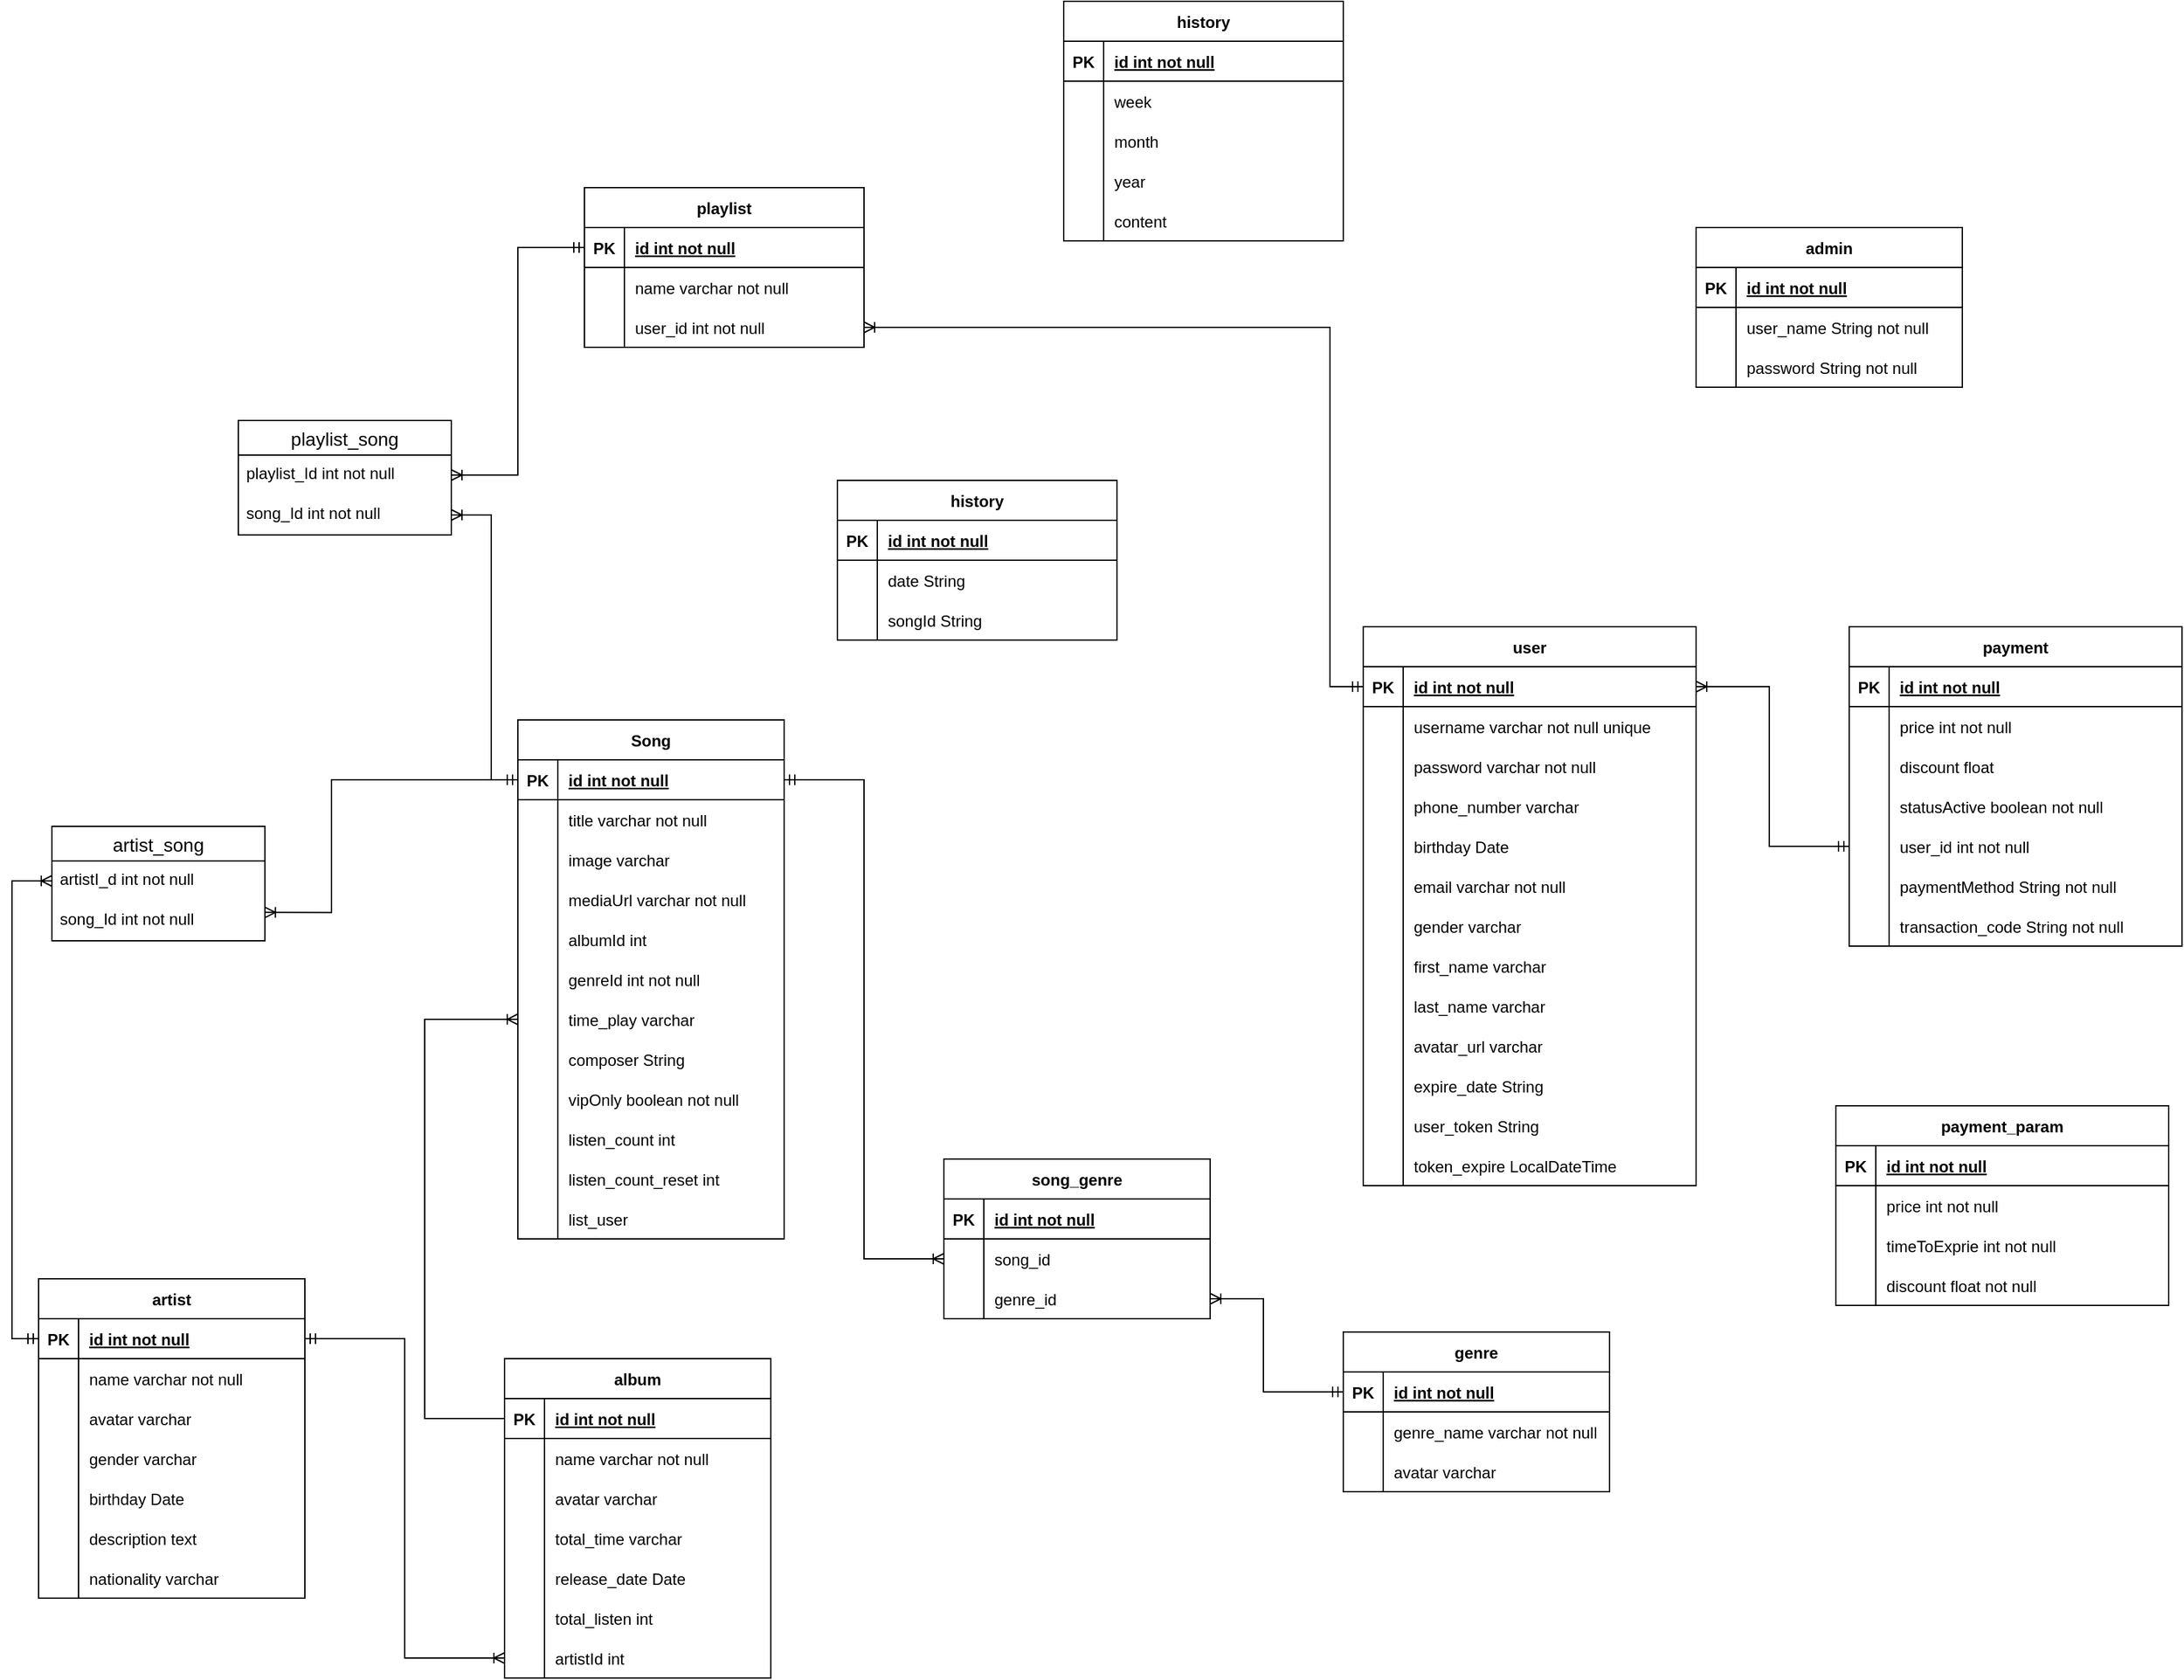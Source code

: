 <mxfile version="16.6.1" type="device" pages="2"><diagram id="R2lEEEUBdFMjLlhIrx00" name="mySQL"><mxGraphModel dx="920" dy="1696" grid="1" gridSize="10" guides="1" tooltips="1" connect="1" arrows="1" fold="1" page="1" pageScale="1" pageWidth="850" pageHeight="1100" math="0" shadow="0" extFonts="Permanent Marker^https://fonts.googleapis.com/css?family=Permanent+Marker"><root><mxCell id="0"/><mxCell id="1" parent="0"/><mxCell id="C-vyLk0tnHw3VtMMgP7b-23" value="Song" style="shape=table;startSize=30;container=1;collapsible=1;childLayout=tableLayout;fixedRows=1;rowLines=0;fontStyle=1;align=center;resizeLast=1;" parent="1" vertex="1"><mxGeometry x="390" y="70" width="200" height="390" as="geometry"><mxRectangle x="30" y="70" width="60" height="30" as="alternateBounds"/></mxGeometry></mxCell><mxCell id="C-vyLk0tnHw3VtMMgP7b-24" value="" style="shape=partialRectangle;collapsible=0;dropTarget=0;pointerEvents=0;fillColor=none;points=[[0,0.5],[1,0.5]];portConstraint=eastwest;top=0;left=0;right=0;bottom=1;" parent="C-vyLk0tnHw3VtMMgP7b-23" vertex="1"><mxGeometry y="30" width="200" height="30" as="geometry"/></mxCell><mxCell id="C-vyLk0tnHw3VtMMgP7b-25" value="PK" style="shape=partialRectangle;overflow=hidden;connectable=0;fillColor=none;top=0;left=0;bottom=0;right=0;fontStyle=1;" parent="C-vyLk0tnHw3VtMMgP7b-24" vertex="1"><mxGeometry width="30" height="30" as="geometry"><mxRectangle width="30" height="30" as="alternateBounds"/></mxGeometry></mxCell><mxCell id="C-vyLk0tnHw3VtMMgP7b-26" value="id int not null" style="shape=partialRectangle;overflow=hidden;connectable=0;fillColor=none;top=0;left=0;bottom=0;right=0;align=left;spacingLeft=6;fontStyle=5;" parent="C-vyLk0tnHw3VtMMgP7b-24" vertex="1"><mxGeometry x="30" width="170" height="30" as="geometry"><mxRectangle width="170" height="30" as="alternateBounds"/></mxGeometry></mxCell><mxCell id="C-vyLk0tnHw3VtMMgP7b-27" value="" style="shape=partialRectangle;collapsible=0;dropTarget=0;pointerEvents=0;fillColor=none;points=[[0,0.5],[1,0.5]];portConstraint=eastwest;top=0;left=0;right=0;bottom=0;" parent="C-vyLk0tnHw3VtMMgP7b-23" vertex="1"><mxGeometry y="60" width="200" height="30" as="geometry"/></mxCell><mxCell id="C-vyLk0tnHw3VtMMgP7b-28" value="" style="shape=partialRectangle;overflow=hidden;connectable=0;fillColor=none;top=0;left=0;bottom=0;right=0;" parent="C-vyLk0tnHw3VtMMgP7b-27" vertex="1"><mxGeometry width="30" height="30" as="geometry"><mxRectangle width="30" height="30" as="alternateBounds"/></mxGeometry></mxCell><mxCell id="C-vyLk0tnHw3VtMMgP7b-29" value="title varchar not null" style="shape=partialRectangle;overflow=hidden;connectable=0;fillColor=none;top=0;left=0;bottom=0;right=0;align=left;spacingLeft=6;" parent="C-vyLk0tnHw3VtMMgP7b-27" vertex="1"><mxGeometry x="30" width="170" height="30" as="geometry"><mxRectangle width="170" height="30" as="alternateBounds"/></mxGeometry></mxCell><mxCell id="sjjsnzH5YFXHHOItHZb4-4" value="" style="shape=partialRectangle;collapsible=0;dropTarget=0;pointerEvents=0;fillColor=none;points=[[0,0.5],[1,0.5]];portConstraint=eastwest;top=0;left=0;right=0;bottom=0;" parent="C-vyLk0tnHw3VtMMgP7b-23" vertex="1"><mxGeometry y="90" width="200" height="30" as="geometry"/></mxCell><mxCell id="sjjsnzH5YFXHHOItHZb4-5" value="" style="shape=partialRectangle;overflow=hidden;connectable=0;fillColor=none;top=0;left=0;bottom=0;right=0;" parent="sjjsnzH5YFXHHOItHZb4-4" vertex="1"><mxGeometry width="30" height="30" as="geometry"><mxRectangle width="30" height="30" as="alternateBounds"/></mxGeometry></mxCell><mxCell id="sjjsnzH5YFXHHOItHZb4-6" value="image varchar  " style="shape=partialRectangle;overflow=hidden;connectable=0;fillColor=none;top=0;left=0;bottom=0;right=0;align=left;spacingLeft=6;" parent="sjjsnzH5YFXHHOItHZb4-4" vertex="1"><mxGeometry x="30" width="170" height="30" as="geometry"><mxRectangle width="170" height="30" as="alternateBounds"/></mxGeometry></mxCell><mxCell id="sjjsnzH5YFXHHOItHZb4-7" value="" style="shape=partialRectangle;collapsible=0;dropTarget=0;pointerEvents=0;fillColor=none;points=[[0,0.5],[1,0.5]];portConstraint=eastwest;top=0;left=0;right=0;bottom=0;" parent="C-vyLk0tnHw3VtMMgP7b-23" vertex="1"><mxGeometry y="120" width="200" height="30" as="geometry"/></mxCell><mxCell id="sjjsnzH5YFXHHOItHZb4-8" value="" style="shape=partialRectangle;overflow=hidden;connectable=0;fillColor=none;top=0;left=0;bottom=0;right=0;" parent="sjjsnzH5YFXHHOItHZb4-7" vertex="1"><mxGeometry width="30" height="30" as="geometry"><mxRectangle width="30" height="30" as="alternateBounds"/></mxGeometry></mxCell><mxCell id="sjjsnzH5YFXHHOItHZb4-9" value="mediaUrl varchar not null" style="shape=partialRectangle;overflow=hidden;connectable=0;fillColor=none;top=0;left=0;bottom=0;right=0;align=left;spacingLeft=6;" parent="sjjsnzH5YFXHHOItHZb4-7" vertex="1"><mxGeometry x="30" width="170" height="30" as="geometry"><mxRectangle width="170" height="30" as="alternateBounds"/></mxGeometry></mxCell><mxCell id="sjjsnzH5YFXHHOItHZb4-16" value="" style="shape=partialRectangle;collapsible=0;dropTarget=0;pointerEvents=0;fillColor=none;points=[[0,0.5],[1,0.5]];portConstraint=eastwest;top=0;left=0;right=0;bottom=0;" parent="C-vyLk0tnHw3VtMMgP7b-23" vertex="1"><mxGeometry y="150" width="200" height="30" as="geometry"/></mxCell><mxCell id="sjjsnzH5YFXHHOItHZb4-17" value="" style="shape=partialRectangle;overflow=hidden;connectable=0;fillColor=none;top=0;left=0;bottom=0;right=0;" parent="sjjsnzH5YFXHHOItHZb4-16" vertex="1"><mxGeometry width="30" height="30" as="geometry"><mxRectangle width="30" height="30" as="alternateBounds"/></mxGeometry></mxCell><mxCell id="sjjsnzH5YFXHHOItHZb4-18" value="albumId int " style="shape=partialRectangle;overflow=hidden;connectable=0;fillColor=none;top=0;left=0;bottom=0;right=0;align=left;spacingLeft=6;" parent="sjjsnzH5YFXHHOItHZb4-16" vertex="1"><mxGeometry x="30" width="170" height="30" as="geometry"><mxRectangle width="170" height="30" as="alternateBounds"/></mxGeometry></mxCell><mxCell id="sjjsnzH5YFXHHOItHZb4-19" value="" style="shape=partialRectangle;collapsible=0;dropTarget=0;pointerEvents=0;fillColor=none;points=[[0,0.5],[1,0.5]];portConstraint=eastwest;top=0;left=0;right=0;bottom=0;" parent="C-vyLk0tnHw3VtMMgP7b-23" vertex="1"><mxGeometry y="180" width="200" height="30" as="geometry"/></mxCell><mxCell id="sjjsnzH5YFXHHOItHZb4-20" value="" style="shape=partialRectangle;overflow=hidden;connectable=0;fillColor=none;top=0;left=0;bottom=0;right=0;" parent="sjjsnzH5YFXHHOItHZb4-19" vertex="1"><mxGeometry width="30" height="30" as="geometry"><mxRectangle width="30" height="30" as="alternateBounds"/></mxGeometry></mxCell><mxCell id="sjjsnzH5YFXHHOItHZb4-21" value="genreId int not null" style="shape=partialRectangle;overflow=hidden;connectable=0;fillColor=none;top=0;left=0;bottom=0;right=0;align=left;spacingLeft=6;" parent="sjjsnzH5YFXHHOItHZb4-19" vertex="1"><mxGeometry x="30" width="170" height="30" as="geometry"><mxRectangle width="170" height="30" as="alternateBounds"/></mxGeometry></mxCell><mxCell id="sjjsnzH5YFXHHOItHZb4-50" value="" style="shape=partialRectangle;collapsible=0;dropTarget=0;pointerEvents=0;fillColor=none;points=[[0,0.5],[1,0.5]];portConstraint=eastwest;top=0;left=0;right=0;bottom=0;" parent="C-vyLk0tnHw3VtMMgP7b-23" vertex="1"><mxGeometry y="210" width="200" height="30" as="geometry"/></mxCell><mxCell id="sjjsnzH5YFXHHOItHZb4-51" value="" style="shape=partialRectangle;overflow=hidden;connectable=0;fillColor=none;top=0;left=0;bottom=0;right=0;" parent="sjjsnzH5YFXHHOItHZb4-50" vertex="1"><mxGeometry width="30" height="30" as="geometry"><mxRectangle width="30" height="30" as="alternateBounds"/></mxGeometry></mxCell><mxCell id="sjjsnzH5YFXHHOItHZb4-52" value="time_play varchar" style="shape=partialRectangle;overflow=hidden;connectable=0;fillColor=none;top=0;left=0;bottom=0;right=0;align=left;spacingLeft=6;" parent="sjjsnzH5YFXHHOItHZb4-50" vertex="1"><mxGeometry x="30" width="170" height="30" as="geometry"><mxRectangle width="170" height="30" as="alternateBounds"/></mxGeometry></mxCell><mxCell id="52G_DfYfFSKjFWNX_nWh-76" value="" style="shape=partialRectangle;collapsible=0;dropTarget=0;pointerEvents=0;fillColor=none;points=[[0,0.5],[1,0.5]];portConstraint=eastwest;top=0;left=0;right=0;bottom=0;" parent="C-vyLk0tnHw3VtMMgP7b-23" vertex="1"><mxGeometry y="240" width="200" height="30" as="geometry"/></mxCell><mxCell id="52G_DfYfFSKjFWNX_nWh-77" value="" style="shape=partialRectangle;overflow=hidden;connectable=0;fillColor=none;top=0;left=0;bottom=0;right=0;" parent="52G_DfYfFSKjFWNX_nWh-76" vertex="1"><mxGeometry width="30" height="30" as="geometry"><mxRectangle width="30" height="30" as="alternateBounds"/></mxGeometry></mxCell><mxCell id="52G_DfYfFSKjFWNX_nWh-78" value="composer String " style="shape=partialRectangle;overflow=hidden;connectable=0;fillColor=none;top=0;left=0;bottom=0;right=0;align=left;spacingLeft=6;" parent="52G_DfYfFSKjFWNX_nWh-76" vertex="1"><mxGeometry x="30" width="170" height="30" as="geometry"><mxRectangle width="170" height="30" as="alternateBounds"/></mxGeometry></mxCell><mxCell id="mdbIatWSyE5P03Dvgd32-7" value="" style="shape=partialRectangle;collapsible=0;dropTarget=0;pointerEvents=0;fillColor=none;points=[[0,0.5],[1,0.5]];portConstraint=eastwest;top=0;left=0;right=0;bottom=0;" parent="C-vyLk0tnHw3VtMMgP7b-23" vertex="1"><mxGeometry y="270" width="200" height="30" as="geometry"/></mxCell><mxCell id="mdbIatWSyE5P03Dvgd32-8" value="" style="shape=partialRectangle;overflow=hidden;connectable=0;fillColor=none;top=0;left=0;bottom=0;right=0;" parent="mdbIatWSyE5P03Dvgd32-7" vertex="1"><mxGeometry width="30" height="30" as="geometry"><mxRectangle width="30" height="30" as="alternateBounds"/></mxGeometry></mxCell><mxCell id="mdbIatWSyE5P03Dvgd32-9" value="vipOnly boolean not null" style="shape=partialRectangle;overflow=hidden;connectable=0;fillColor=none;top=0;left=0;bottom=0;right=0;align=left;spacingLeft=6;" parent="mdbIatWSyE5P03Dvgd32-7" vertex="1"><mxGeometry x="30" width="170" height="30" as="geometry"><mxRectangle width="170" height="30" as="alternateBounds"/></mxGeometry></mxCell><mxCell id="8e7mBaynYI1WziAk7EdW-5" value="" style="shape=partialRectangle;collapsible=0;dropTarget=0;pointerEvents=0;fillColor=none;points=[[0,0.5],[1,0.5]];portConstraint=eastwest;top=0;left=0;right=0;bottom=0;" parent="C-vyLk0tnHw3VtMMgP7b-23" vertex="1"><mxGeometry y="300" width="200" height="30" as="geometry"/></mxCell><mxCell id="8e7mBaynYI1WziAk7EdW-6" value="" style="shape=partialRectangle;overflow=hidden;connectable=0;fillColor=none;top=0;left=0;bottom=0;right=0;" parent="8e7mBaynYI1WziAk7EdW-5" vertex="1"><mxGeometry width="30" height="30" as="geometry"><mxRectangle width="30" height="30" as="alternateBounds"/></mxGeometry></mxCell><mxCell id="8e7mBaynYI1WziAk7EdW-7" value="listen_count int " style="shape=partialRectangle;overflow=hidden;connectable=0;fillColor=none;top=0;left=0;bottom=0;right=0;align=left;spacingLeft=6;" parent="8e7mBaynYI1WziAk7EdW-5" vertex="1"><mxGeometry x="30" width="170" height="30" as="geometry"><mxRectangle width="170" height="30" as="alternateBounds"/></mxGeometry></mxCell><mxCell id="8e7mBaynYI1WziAk7EdW-8" value="" style="shape=partialRectangle;collapsible=0;dropTarget=0;pointerEvents=0;fillColor=none;points=[[0,0.5],[1,0.5]];portConstraint=eastwest;top=0;left=0;right=0;bottom=0;" parent="C-vyLk0tnHw3VtMMgP7b-23" vertex="1"><mxGeometry y="330" width="200" height="30" as="geometry"/></mxCell><mxCell id="8e7mBaynYI1WziAk7EdW-9" value="" style="shape=partialRectangle;overflow=hidden;connectable=0;fillColor=none;top=0;left=0;bottom=0;right=0;" parent="8e7mBaynYI1WziAk7EdW-8" vertex="1"><mxGeometry width="30" height="30" as="geometry"><mxRectangle width="30" height="30" as="alternateBounds"/></mxGeometry></mxCell><mxCell id="8e7mBaynYI1WziAk7EdW-10" value="listen_count_reset int" style="shape=partialRectangle;overflow=hidden;connectable=0;fillColor=none;top=0;left=0;bottom=0;right=0;align=left;spacingLeft=6;" parent="8e7mBaynYI1WziAk7EdW-8" vertex="1"><mxGeometry x="30" width="170" height="30" as="geometry"><mxRectangle width="170" height="30" as="alternateBounds"/></mxGeometry></mxCell><mxCell id="8e7mBaynYI1WziAk7EdW-16" value="" style="shape=partialRectangle;collapsible=0;dropTarget=0;pointerEvents=0;fillColor=none;points=[[0,0.5],[1,0.5]];portConstraint=eastwest;top=0;left=0;right=0;bottom=0;" parent="C-vyLk0tnHw3VtMMgP7b-23" vertex="1"><mxGeometry y="360" width="200" height="30" as="geometry"/></mxCell><mxCell id="8e7mBaynYI1WziAk7EdW-17" value="" style="shape=partialRectangle;overflow=hidden;connectable=0;fillColor=none;top=0;left=0;bottom=0;right=0;" parent="8e7mBaynYI1WziAk7EdW-16" vertex="1"><mxGeometry width="30" height="30" as="geometry"><mxRectangle width="30" height="30" as="alternateBounds"/></mxGeometry></mxCell><mxCell id="8e7mBaynYI1WziAk7EdW-18" value="list_user" style="shape=partialRectangle;overflow=hidden;connectable=0;fillColor=none;top=0;left=0;bottom=0;right=0;align=left;spacingLeft=6;" parent="8e7mBaynYI1WziAk7EdW-16" vertex="1"><mxGeometry x="30" width="170" height="30" as="geometry"><mxRectangle width="170" height="30" as="alternateBounds"/></mxGeometry></mxCell><mxCell id="sjjsnzH5YFXHHOItHZb4-25" value="album" style="shape=table;startSize=30;container=1;collapsible=1;childLayout=tableLayout;fixedRows=1;rowLines=0;fontStyle=1;align=center;resizeLast=1;" parent="1" vertex="1"><mxGeometry x="380" y="550" width="200" height="240" as="geometry"><mxRectangle x="30" y="70" width="60" height="30" as="alternateBounds"/></mxGeometry></mxCell><mxCell id="sjjsnzH5YFXHHOItHZb4-26" value="" style="shape=partialRectangle;collapsible=0;dropTarget=0;pointerEvents=0;fillColor=none;points=[[0,0.5],[1,0.5]];portConstraint=eastwest;top=0;left=0;right=0;bottom=1;" parent="sjjsnzH5YFXHHOItHZb4-25" vertex="1"><mxGeometry y="30" width="200" height="30" as="geometry"/></mxCell><mxCell id="sjjsnzH5YFXHHOItHZb4-27" value="PK" style="shape=partialRectangle;overflow=hidden;connectable=0;fillColor=none;top=0;left=0;bottom=0;right=0;fontStyle=1;" parent="sjjsnzH5YFXHHOItHZb4-26" vertex="1"><mxGeometry width="30" height="30" as="geometry"><mxRectangle width="30" height="30" as="alternateBounds"/></mxGeometry></mxCell><mxCell id="sjjsnzH5YFXHHOItHZb4-28" value="id int not null" style="shape=partialRectangle;overflow=hidden;connectable=0;fillColor=none;top=0;left=0;bottom=0;right=0;align=left;spacingLeft=6;fontStyle=5;" parent="sjjsnzH5YFXHHOItHZb4-26" vertex="1"><mxGeometry x="30" width="170" height="30" as="geometry"><mxRectangle width="170" height="30" as="alternateBounds"/></mxGeometry></mxCell><mxCell id="sjjsnzH5YFXHHOItHZb4-29" value="" style="shape=partialRectangle;collapsible=0;dropTarget=0;pointerEvents=0;fillColor=none;points=[[0,0.5],[1,0.5]];portConstraint=eastwest;top=0;left=0;right=0;bottom=0;" parent="sjjsnzH5YFXHHOItHZb4-25" vertex="1"><mxGeometry y="60" width="200" height="30" as="geometry"/></mxCell><mxCell id="sjjsnzH5YFXHHOItHZb4-30" value="" style="shape=partialRectangle;overflow=hidden;connectable=0;fillColor=none;top=0;left=0;bottom=0;right=0;" parent="sjjsnzH5YFXHHOItHZb4-29" vertex="1"><mxGeometry width="30" height="30" as="geometry"><mxRectangle width="30" height="30" as="alternateBounds"/></mxGeometry></mxCell><mxCell id="sjjsnzH5YFXHHOItHZb4-31" value="name varchar not null" style="shape=partialRectangle;overflow=hidden;connectable=0;fillColor=none;top=0;left=0;bottom=0;right=0;align=left;spacingLeft=6;" parent="sjjsnzH5YFXHHOItHZb4-29" vertex="1"><mxGeometry x="30" width="170" height="30" as="geometry"><mxRectangle width="170" height="30" as="alternateBounds"/></mxGeometry></mxCell><mxCell id="sjjsnzH5YFXHHOItHZb4-32" value="" style="shape=partialRectangle;collapsible=0;dropTarget=0;pointerEvents=0;fillColor=none;points=[[0,0.5],[1,0.5]];portConstraint=eastwest;top=0;left=0;right=0;bottom=0;" parent="sjjsnzH5YFXHHOItHZb4-25" vertex="1"><mxGeometry y="90" width="200" height="30" as="geometry"/></mxCell><mxCell id="sjjsnzH5YFXHHOItHZb4-33" value="" style="shape=partialRectangle;overflow=hidden;connectable=0;fillColor=none;top=0;left=0;bottom=0;right=0;" parent="sjjsnzH5YFXHHOItHZb4-32" vertex="1"><mxGeometry width="30" height="30" as="geometry"><mxRectangle width="30" height="30" as="alternateBounds"/></mxGeometry></mxCell><mxCell id="sjjsnzH5YFXHHOItHZb4-34" value="avatar varchar  " style="shape=partialRectangle;overflow=hidden;connectable=0;fillColor=none;top=0;left=0;bottom=0;right=0;align=left;spacingLeft=6;" parent="sjjsnzH5YFXHHOItHZb4-32" vertex="1"><mxGeometry x="30" width="170" height="30" as="geometry"><mxRectangle width="170" height="30" as="alternateBounds"/></mxGeometry></mxCell><mxCell id="sjjsnzH5YFXHHOItHZb4-35" value="" style="shape=partialRectangle;collapsible=0;dropTarget=0;pointerEvents=0;fillColor=none;points=[[0,0.5],[1,0.5]];portConstraint=eastwest;top=0;left=0;right=0;bottom=0;" parent="sjjsnzH5YFXHHOItHZb4-25" vertex="1"><mxGeometry y="120" width="200" height="30" as="geometry"/></mxCell><mxCell id="sjjsnzH5YFXHHOItHZb4-36" value="" style="shape=partialRectangle;overflow=hidden;connectable=0;fillColor=none;top=0;left=0;bottom=0;right=0;" parent="sjjsnzH5YFXHHOItHZb4-35" vertex="1"><mxGeometry width="30" height="30" as="geometry"><mxRectangle width="30" height="30" as="alternateBounds"/></mxGeometry></mxCell><mxCell id="sjjsnzH5YFXHHOItHZb4-37" value="total_time varchar" style="shape=partialRectangle;overflow=hidden;connectable=0;fillColor=none;top=0;left=0;bottom=0;right=0;align=left;spacingLeft=6;" parent="sjjsnzH5YFXHHOItHZb4-35" vertex="1"><mxGeometry x="30" width="170" height="30" as="geometry"><mxRectangle width="170" height="30" as="alternateBounds"/></mxGeometry></mxCell><mxCell id="sjjsnzH5YFXHHOItHZb4-38" value="" style="shape=partialRectangle;collapsible=0;dropTarget=0;pointerEvents=0;fillColor=none;points=[[0,0.5],[1,0.5]];portConstraint=eastwest;top=0;left=0;right=0;bottom=0;" parent="sjjsnzH5YFXHHOItHZb4-25" vertex="1"><mxGeometry y="150" width="200" height="30" as="geometry"/></mxCell><mxCell id="sjjsnzH5YFXHHOItHZb4-39" value="" style="shape=partialRectangle;overflow=hidden;connectable=0;fillColor=none;top=0;left=0;bottom=0;right=0;" parent="sjjsnzH5YFXHHOItHZb4-38" vertex="1"><mxGeometry width="30" height="30" as="geometry"><mxRectangle width="30" height="30" as="alternateBounds"/></mxGeometry></mxCell><mxCell id="sjjsnzH5YFXHHOItHZb4-40" value="release_date Date" style="shape=partialRectangle;overflow=hidden;connectable=0;fillColor=none;top=0;left=0;bottom=0;right=0;align=left;spacingLeft=6;" parent="sjjsnzH5YFXHHOItHZb4-38" vertex="1"><mxGeometry x="30" width="170" height="30" as="geometry"><mxRectangle width="170" height="30" as="alternateBounds"/></mxGeometry></mxCell><mxCell id="sjjsnzH5YFXHHOItHZb4-41" value="" style="shape=partialRectangle;collapsible=0;dropTarget=0;pointerEvents=0;fillColor=none;points=[[0,0.5],[1,0.5]];portConstraint=eastwest;top=0;left=0;right=0;bottom=0;" parent="sjjsnzH5YFXHHOItHZb4-25" vertex="1"><mxGeometry y="180" width="200" height="30" as="geometry"/></mxCell><mxCell id="sjjsnzH5YFXHHOItHZb4-42" value="" style="shape=partialRectangle;overflow=hidden;connectable=0;fillColor=none;top=0;left=0;bottom=0;right=0;" parent="sjjsnzH5YFXHHOItHZb4-41" vertex="1"><mxGeometry width="30" height="30" as="geometry"><mxRectangle width="30" height="30" as="alternateBounds"/></mxGeometry></mxCell><mxCell id="sjjsnzH5YFXHHOItHZb4-43" value="total_listen int " style="shape=partialRectangle;overflow=hidden;connectable=0;fillColor=none;top=0;left=0;bottom=0;right=0;align=left;spacingLeft=6;" parent="sjjsnzH5YFXHHOItHZb4-41" vertex="1"><mxGeometry x="30" width="170" height="30" as="geometry"><mxRectangle width="170" height="30" as="alternateBounds"/></mxGeometry></mxCell><mxCell id="sjjsnzH5YFXHHOItHZb4-53" value="" style="shape=partialRectangle;collapsible=0;dropTarget=0;pointerEvents=0;fillColor=none;points=[[0,0.5],[1,0.5]];portConstraint=eastwest;top=0;left=0;right=0;bottom=0;" parent="sjjsnzH5YFXHHOItHZb4-25" vertex="1"><mxGeometry y="210" width="200" height="30" as="geometry"/></mxCell><mxCell id="sjjsnzH5YFXHHOItHZb4-54" value="" style="shape=partialRectangle;overflow=hidden;connectable=0;fillColor=none;top=0;left=0;bottom=0;right=0;" parent="sjjsnzH5YFXHHOItHZb4-53" vertex="1"><mxGeometry width="30" height="30" as="geometry"><mxRectangle width="30" height="30" as="alternateBounds"/></mxGeometry></mxCell><mxCell id="sjjsnzH5YFXHHOItHZb4-55" value="artistId int" style="shape=partialRectangle;overflow=hidden;connectable=0;fillColor=none;top=0;left=0;bottom=0;right=0;align=left;spacingLeft=6;" parent="sjjsnzH5YFXHHOItHZb4-53" vertex="1"><mxGeometry x="30" width="170" height="30" as="geometry"><mxRectangle width="170" height="30" as="alternateBounds"/></mxGeometry></mxCell><mxCell id="sjjsnzH5YFXHHOItHZb4-56" value="artist" style="shape=table;startSize=30;container=1;collapsible=1;childLayout=tableLayout;fixedRows=1;rowLines=0;fontStyle=1;align=center;resizeLast=1;" parent="1" vertex="1"><mxGeometry x="30" y="490" width="200" height="240" as="geometry"><mxRectangle x="30" y="70" width="60" height="30" as="alternateBounds"/></mxGeometry></mxCell><mxCell id="sjjsnzH5YFXHHOItHZb4-57" value="" style="shape=partialRectangle;collapsible=0;dropTarget=0;pointerEvents=0;fillColor=none;points=[[0,0.5],[1,0.5]];portConstraint=eastwest;top=0;left=0;right=0;bottom=1;" parent="sjjsnzH5YFXHHOItHZb4-56" vertex="1"><mxGeometry y="30" width="200" height="30" as="geometry"/></mxCell><mxCell id="sjjsnzH5YFXHHOItHZb4-58" value="PK" style="shape=partialRectangle;overflow=hidden;connectable=0;fillColor=none;top=0;left=0;bottom=0;right=0;fontStyle=1;" parent="sjjsnzH5YFXHHOItHZb4-57" vertex="1"><mxGeometry width="30" height="30" as="geometry"><mxRectangle width="30" height="30" as="alternateBounds"/></mxGeometry></mxCell><mxCell id="sjjsnzH5YFXHHOItHZb4-59" value="id int not null" style="shape=partialRectangle;overflow=hidden;connectable=0;fillColor=none;top=0;left=0;bottom=0;right=0;align=left;spacingLeft=6;fontStyle=5;" parent="sjjsnzH5YFXHHOItHZb4-57" vertex="1"><mxGeometry x="30" width="170" height="30" as="geometry"><mxRectangle width="170" height="30" as="alternateBounds"/></mxGeometry></mxCell><mxCell id="sjjsnzH5YFXHHOItHZb4-60" value="" style="shape=partialRectangle;collapsible=0;dropTarget=0;pointerEvents=0;fillColor=none;points=[[0,0.5],[1,0.5]];portConstraint=eastwest;top=0;left=0;right=0;bottom=0;" parent="sjjsnzH5YFXHHOItHZb4-56" vertex="1"><mxGeometry y="60" width="200" height="30" as="geometry"/></mxCell><mxCell id="sjjsnzH5YFXHHOItHZb4-61" value="" style="shape=partialRectangle;overflow=hidden;connectable=0;fillColor=none;top=0;left=0;bottom=0;right=0;" parent="sjjsnzH5YFXHHOItHZb4-60" vertex="1"><mxGeometry width="30" height="30" as="geometry"><mxRectangle width="30" height="30" as="alternateBounds"/></mxGeometry></mxCell><mxCell id="sjjsnzH5YFXHHOItHZb4-62" value="name varchar not null" style="shape=partialRectangle;overflow=hidden;connectable=0;fillColor=none;top=0;left=0;bottom=0;right=0;align=left;spacingLeft=6;" parent="sjjsnzH5YFXHHOItHZb4-60" vertex="1"><mxGeometry x="30" width="170" height="30" as="geometry"><mxRectangle width="170" height="30" as="alternateBounds"/></mxGeometry></mxCell><mxCell id="sjjsnzH5YFXHHOItHZb4-63" value="" style="shape=partialRectangle;collapsible=0;dropTarget=0;pointerEvents=0;fillColor=none;points=[[0,0.5],[1,0.5]];portConstraint=eastwest;top=0;left=0;right=0;bottom=0;" parent="sjjsnzH5YFXHHOItHZb4-56" vertex="1"><mxGeometry y="90" width="200" height="30" as="geometry"/></mxCell><mxCell id="sjjsnzH5YFXHHOItHZb4-64" value="" style="shape=partialRectangle;overflow=hidden;connectable=0;fillColor=none;top=0;left=0;bottom=0;right=0;" parent="sjjsnzH5YFXHHOItHZb4-63" vertex="1"><mxGeometry width="30" height="30" as="geometry"><mxRectangle width="30" height="30" as="alternateBounds"/></mxGeometry></mxCell><mxCell id="sjjsnzH5YFXHHOItHZb4-65" value="avatar varchar  " style="shape=partialRectangle;overflow=hidden;connectable=0;fillColor=none;top=0;left=0;bottom=0;right=0;align=left;spacingLeft=6;" parent="sjjsnzH5YFXHHOItHZb4-63" vertex="1"><mxGeometry x="30" width="170" height="30" as="geometry"><mxRectangle width="170" height="30" as="alternateBounds"/></mxGeometry></mxCell><mxCell id="sjjsnzH5YFXHHOItHZb4-66" value="" style="shape=partialRectangle;collapsible=0;dropTarget=0;pointerEvents=0;fillColor=none;points=[[0,0.5],[1,0.5]];portConstraint=eastwest;top=0;left=0;right=0;bottom=0;" parent="sjjsnzH5YFXHHOItHZb4-56" vertex="1"><mxGeometry y="120" width="200" height="30" as="geometry"/></mxCell><mxCell id="sjjsnzH5YFXHHOItHZb4-67" value="" style="shape=partialRectangle;overflow=hidden;connectable=0;fillColor=none;top=0;left=0;bottom=0;right=0;" parent="sjjsnzH5YFXHHOItHZb4-66" vertex="1"><mxGeometry width="30" height="30" as="geometry"><mxRectangle width="30" height="30" as="alternateBounds"/></mxGeometry></mxCell><mxCell id="sjjsnzH5YFXHHOItHZb4-68" value="gender varchar " style="shape=partialRectangle;overflow=hidden;connectable=0;fillColor=none;top=0;left=0;bottom=0;right=0;align=left;spacingLeft=6;" parent="sjjsnzH5YFXHHOItHZb4-66" vertex="1"><mxGeometry x="30" width="170" height="30" as="geometry"><mxRectangle width="170" height="30" as="alternateBounds"/></mxGeometry></mxCell><mxCell id="sjjsnzH5YFXHHOItHZb4-69" value="" style="shape=partialRectangle;collapsible=0;dropTarget=0;pointerEvents=0;fillColor=none;points=[[0,0.5],[1,0.5]];portConstraint=eastwest;top=0;left=0;right=0;bottom=0;" parent="sjjsnzH5YFXHHOItHZb4-56" vertex="1"><mxGeometry y="150" width="200" height="30" as="geometry"/></mxCell><mxCell id="sjjsnzH5YFXHHOItHZb4-70" value="" style="shape=partialRectangle;overflow=hidden;connectable=0;fillColor=none;top=0;left=0;bottom=0;right=0;" parent="sjjsnzH5YFXHHOItHZb4-69" vertex="1"><mxGeometry width="30" height="30" as="geometry"><mxRectangle width="30" height="30" as="alternateBounds"/></mxGeometry></mxCell><mxCell id="sjjsnzH5YFXHHOItHZb4-71" value="birthday Date" style="shape=partialRectangle;overflow=hidden;connectable=0;fillColor=none;top=0;left=0;bottom=0;right=0;align=left;spacingLeft=6;" parent="sjjsnzH5YFXHHOItHZb4-69" vertex="1"><mxGeometry x="30" width="170" height="30" as="geometry"><mxRectangle width="170" height="30" as="alternateBounds"/></mxGeometry></mxCell><mxCell id="sjjsnzH5YFXHHOItHZb4-72" value="" style="shape=partialRectangle;collapsible=0;dropTarget=0;pointerEvents=0;fillColor=none;points=[[0,0.5],[1,0.5]];portConstraint=eastwest;top=0;left=0;right=0;bottom=0;" parent="sjjsnzH5YFXHHOItHZb4-56" vertex="1"><mxGeometry y="180" width="200" height="30" as="geometry"/></mxCell><mxCell id="sjjsnzH5YFXHHOItHZb4-73" value="" style="shape=partialRectangle;overflow=hidden;connectable=0;fillColor=none;top=0;left=0;bottom=0;right=0;" parent="sjjsnzH5YFXHHOItHZb4-72" vertex="1"><mxGeometry width="30" height="30" as="geometry"><mxRectangle width="30" height="30" as="alternateBounds"/></mxGeometry></mxCell><mxCell id="sjjsnzH5YFXHHOItHZb4-74" value="description text" style="shape=partialRectangle;overflow=hidden;connectable=0;fillColor=none;top=0;left=0;bottom=0;right=0;align=left;spacingLeft=6;" parent="sjjsnzH5YFXHHOItHZb4-72" vertex="1"><mxGeometry x="30" width="170" height="30" as="geometry"><mxRectangle width="170" height="30" as="alternateBounds"/></mxGeometry></mxCell><mxCell id="sjjsnzH5YFXHHOItHZb4-75" value="" style="shape=partialRectangle;collapsible=0;dropTarget=0;pointerEvents=0;fillColor=none;points=[[0,0.5],[1,0.5]];portConstraint=eastwest;top=0;left=0;right=0;bottom=0;" parent="sjjsnzH5YFXHHOItHZb4-56" vertex="1"><mxGeometry y="210" width="200" height="30" as="geometry"/></mxCell><mxCell id="sjjsnzH5YFXHHOItHZb4-76" value="" style="shape=partialRectangle;overflow=hidden;connectable=0;fillColor=none;top=0;left=0;bottom=0;right=0;" parent="sjjsnzH5YFXHHOItHZb4-75" vertex="1"><mxGeometry width="30" height="30" as="geometry"><mxRectangle width="30" height="30" as="alternateBounds"/></mxGeometry></mxCell><mxCell id="sjjsnzH5YFXHHOItHZb4-77" value="nationality varchar " style="shape=partialRectangle;overflow=hidden;connectable=0;fillColor=none;top=0;left=0;bottom=0;right=0;align=left;spacingLeft=6;" parent="sjjsnzH5YFXHHOItHZb4-75" vertex="1"><mxGeometry x="30" width="170" height="30" as="geometry"><mxRectangle width="170" height="30" as="alternateBounds"/></mxGeometry></mxCell><mxCell id="sjjsnzH5YFXHHOItHZb4-81" value="genre" style="shape=table;startSize=30;container=1;collapsible=1;childLayout=tableLayout;fixedRows=1;rowLines=0;fontStyle=1;align=center;resizeLast=1;" parent="1" vertex="1"><mxGeometry x="1010" y="530" width="200" height="120" as="geometry"><mxRectangle x="30" y="70" width="60" height="30" as="alternateBounds"/></mxGeometry></mxCell><mxCell id="sjjsnzH5YFXHHOItHZb4-82" value="" style="shape=partialRectangle;collapsible=0;dropTarget=0;pointerEvents=0;fillColor=none;points=[[0,0.5],[1,0.5]];portConstraint=eastwest;top=0;left=0;right=0;bottom=1;" parent="sjjsnzH5YFXHHOItHZb4-81" vertex="1"><mxGeometry y="30" width="200" height="30" as="geometry"/></mxCell><mxCell id="sjjsnzH5YFXHHOItHZb4-83" value="PK" style="shape=partialRectangle;overflow=hidden;connectable=0;fillColor=none;top=0;left=0;bottom=0;right=0;fontStyle=1;" parent="sjjsnzH5YFXHHOItHZb4-82" vertex="1"><mxGeometry width="30" height="30" as="geometry"><mxRectangle width="30" height="30" as="alternateBounds"/></mxGeometry></mxCell><mxCell id="sjjsnzH5YFXHHOItHZb4-84" value="id int not null" style="shape=partialRectangle;overflow=hidden;connectable=0;fillColor=none;top=0;left=0;bottom=0;right=0;align=left;spacingLeft=6;fontStyle=5;" parent="sjjsnzH5YFXHHOItHZb4-82" vertex="1"><mxGeometry x="30" width="170" height="30" as="geometry"><mxRectangle width="170" height="30" as="alternateBounds"/></mxGeometry></mxCell><mxCell id="sjjsnzH5YFXHHOItHZb4-85" value="" style="shape=partialRectangle;collapsible=0;dropTarget=0;pointerEvents=0;fillColor=none;points=[[0,0.5],[1,0.5]];portConstraint=eastwest;top=0;left=0;right=0;bottom=0;" parent="sjjsnzH5YFXHHOItHZb4-81" vertex="1"><mxGeometry y="60" width="200" height="30" as="geometry"/></mxCell><mxCell id="sjjsnzH5YFXHHOItHZb4-86" value="" style="shape=partialRectangle;overflow=hidden;connectable=0;fillColor=none;top=0;left=0;bottom=0;right=0;" parent="sjjsnzH5YFXHHOItHZb4-85" vertex="1"><mxGeometry width="30" height="30" as="geometry"><mxRectangle width="30" height="30" as="alternateBounds"/></mxGeometry></mxCell><mxCell id="sjjsnzH5YFXHHOItHZb4-87" value="genre_name varchar not null" style="shape=partialRectangle;overflow=hidden;connectable=0;fillColor=none;top=0;left=0;bottom=0;right=0;align=left;spacingLeft=6;" parent="sjjsnzH5YFXHHOItHZb4-85" vertex="1"><mxGeometry x="30" width="170" height="30" as="geometry"><mxRectangle width="170" height="30" as="alternateBounds"/></mxGeometry></mxCell><mxCell id="sjjsnzH5YFXHHOItHZb4-88" value="" style="shape=partialRectangle;collapsible=0;dropTarget=0;pointerEvents=0;fillColor=none;points=[[0,0.5],[1,0.5]];portConstraint=eastwest;top=0;left=0;right=0;bottom=0;" parent="sjjsnzH5YFXHHOItHZb4-81" vertex="1"><mxGeometry y="90" width="200" height="30" as="geometry"/></mxCell><mxCell id="sjjsnzH5YFXHHOItHZb4-89" value="" style="shape=partialRectangle;overflow=hidden;connectable=0;fillColor=none;top=0;left=0;bottom=0;right=0;" parent="sjjsnzH5YFXHHOItHZb4-88" vertex="1"><mxGeometry width="30" height="30" as="geometry"><mxRectangle width="30" height="30" as="alternateBounds"/></mxGeometry></mxCell><mxCell id="sjjsnzH5YFXHHOItHZb4-90" value="avatar varchar  " style="shape=partialRectangle;overflow=hidden;connectable=0;fillColor=none;top=0;left=0;bottom=0;right=0;align=left;spacingLeft=6;" parent="sjjsnzH5YFXHHOItHZb4-88" vertex="1"><mxGeometry x="30" width="170" height="30" as="geometry"><mxRectangle width="170" height="30" as="alternateBounds"/></mxGeometry></mxCell><mxCell id="sjjsnzH5YFXHHOItHZb4-103" value="user" style="shape=table;startSize=30;container=1;collapsible=1;childLayout=tableLayout;fixedRows=1;rowLines=0;fontStyle=1;align=center;resizeLast=1;" parent="1" vertex="1"><mxGeometry x="1025" width="250" height="420" as="geometry"><mxRectangle x="30" y="70" width="60" height="30" as="alternateBounds"/></mxGeometry></mxCell><mxCell id="sjjsnzH5YFXHHOItHZb4-104" value="" style="shape=partialRectangle;collapsible=0;dropTarget=0;pointerEvents=0;fillColor=none;points=[[0,0.5],[1,0.5]];portConstraint=eastwest;top=0;left=0;right=0;bottom=1;" parent="sjjsnzH5YFXHHOItHZb4-103" vertex="1"><mxGeometry y="30" width="250" height="30" as="geometry"/></mxCell><mxCell id="sjjsnzH5YFXHHOItHZb4-105" value="PK" style="shape=partialRectangle;overflow=hidden;connectable=0;fillColor=none;top=0;left=0;bottom=0;right=0;fontStyle=1;" parent="sjjsnzH5YFXHHOItHZb4-104" vertex="1"><mxGeometry width="30" height="30" as="geometry"><mxRectangle width="30" height="30" as="alternateBounds"/></mxGeometry></mxCell><mxCell id="sjjsnzH5YFXHHOItHZb4-106" value="id int not null" style="shape=partialRectangle;overflow=hidden;connectable=0;fillColor=none;top=0;left=0;bottom=0;right=0;align=left;spacingLeft=6;fontStyle=5;" parent="sjjsnzH5YFXHHOItHZb4-104" vertex="1"><mxGeometry x="30" width="220" height="30" as="geometry"><mxRectangle width="220" height="30" as="alternateBounds"/></mxGeometry></mxCell><mxCell id="sjjsnzH5YFXHHOItHZb4-107" value="" style="shape=partialRectangle;collapsible=0;dropTarget=0;pointerEvents=0;fillColor=none;points=[[0,0.5],[1,0.5]];portConstraint=eastwest;top=0;left=0;right=0;bottom=0;" parent="sjjsnzH5YFXHHOItHZb4-103" vertex="1"><mxGeometry y="60" width="250" height="30" as="geometry"/></mxCell><mxCell id="sjjsnzH5YFXHHOItHZb4-108" value="" style="shape=partialRectangle;overflow=hidden;connectable=0;fillColor=none;top=0;left=0;bottom=0;right=0;" parent="sjjsnzH5YFXHHOItHZb4-107" vertex="1"><mxGeometry width="30" height="30" as="geometry"><mxRectangle width="30" height="30" as="alternateBounds"/></mxGeometry></mxCell><mxCell id="sjjsnzH5YFXHHOItHZb4-109" value="username varchar not null unique" style="shape=partialRectangle;overflow=hidden;connectable=0;fillColor=none;top=0;left=0;bottom=0;right=0;align=left;spacingLeft=6;" parent="sjjsnzH5YFXHHOItHZb4-107" vertex="1"><mxGeometry x="30" width="220" height="30" as="geometry"><mxRectangle width="220" height="30" as="alternateBounds"/></mxGeometry></mxCell><mxCell id="sjjsnzH5YFXHHOItHZb4-110" value="" style="shape=partialRectangle;collapsible=0;dropTarget=0;pointerEvents=0;fillColor=none;points=[[0,0.5],[1,0.5]];portConstraint=eastwest;top=0;left=0;right=0;bottom=0;" parent="sjjsnzH5YFXHHOItHZb4-103" vertex="1"><mxGeometry y="90" width="250" height="30" as="geometry"/></mxCell><mxCell id="sjjsnzH5YFXHHOItHZb4-111" value="" style="shape=partialRectangle;overflow=hidden;connectable=0;fillColor=none;top=0;left=0;bottom=0;right=0;" parent="sjjsnzH5YFXHHOItHZb4-110" vertex="1"><mxGeometry width="30" height="30" as="geometry"><mxRectangle width="30" height="30" as="alternateBounds"/></mxGeometry></mxCell><mxCell id="sjjsnzH5YFXHHOItHZb4-112" value="password varchar not null" style="shape=partialRectangle;overflow=hidden;connectable=0;fillColor=none;top=0;left=0;bottom=0;right=0;align=left;spacingLeft=6;" parent="sjjsnzH5YFXHHOItHZb4-110" vertex="1"><mxGeometry x="30" width="220" height="30" as="geometry"><mxRectangle width="220" height="30" as="alternateBounds"/></mxGeometry></mxCell><mxCell id="sjjsnzH5YFXHHOItHZb4-113" value="" style="shape=partialRectangle;collapsible=0;dropTarget=0;pointerEvents=0;fillColor=none;points=[[0,0.5],[1,0.5]];portConstraint=eastwest;top=0;left=0;right=0;bottom=0;" parent="sjjsnzH5YFXHHOItHZb4-103" vertex="1"><mxGeometry y="120" width="250" height="30" as="geometry"/></mxCell><mxCell id="sjjsnzH5YFXHHOItHZb4-114" value="" style="shape=partialRectangle;overflow=hidden;connectable=0;fillColor=none;top=0;left=0;bottom=0;right=0;" parent="sjjsnzH5YFXHHOItHZb4-113" vertex="1"><mxGeometry width="30" height="30" as="geometry"><mxRectangle width="30" height="30" as="alternateBounds"/></mxGeometry></mxCell><mxCell id="sjjsnzH5YFXHHOItHZb4-115" value="phone_number varchar" style="shape=partialRectangle;overflow=hidden;connectable=0;fillColor=none;top=0;left=0;bottom=0;right=0;align=left;spacingLeft=6;" parent="sjjsnzH5YFXHHOItHZb4-113" vertex="1"><mxGeometry x="30" width="220" height="30" as="geometry"><mxRectangle width="220" height="30" as="alternateBounds"/></mxGeometry></mxCell><mxCell id="sjjsnzH5YFXHHOItHZb4-116" value="" style="shape=partialRectangle;collapsible=0;dropTarget=0;pointerEvents=0;fillColor=none;points=[[0,0.5],[1,0.5]];portConstraint=eastwest;top=0;left=0;right=0;bottom=0;" parent="sjjsnzH5YFXHHOItHZb4-103" vertex="1"><mxGeometry y="150" width="250" height="30" as="geometry"/></mxCell><mxCell id="sjjsnzH5YFXHHOItHZb4-117" value="" style="shape=partialRectangle;overflow=hidden;connectable=0;fillColor=none;top=0;left=0;bottom=0;right=0;" parent="sjjsnzH5YFXHHOItHZb4-116" vertex="1"><mxGeometry width="30" height="30" as="geometry"><mxRectangle width="30" height="30" as="alternateBounds"/></mxGeometry></mxCell><mxCell id="sjjsnzH5YFXHHOItHZb4-118" value="birthday Date" style="shape=partialRectangle;overflow=hidden;connectable=0;fillColor=none;top=0;left=0;bottom=0;right=0;align=left;spacingLeft=6;" parent="sjjsnzH5YFXHHOItHZb4-116" vertex="1"><mxGeometry x="30" width="220" height="30" as="geometry"><mxRectangle width="220" height="30" as="alternateBounds"/></mxGeometry></mxCell><mxCell id="sjjsnzH5YFXHHOItHZb4-119" value="" style="shape=partialRectangle;collapsible=0;dropTarget=0;pointerEvents=0;fillColor=none;points=[[0,0.5],[1,0.5]];portConstraint=eastwest;top=0;left=0;right=0;bottom=0;" parent="sjjsnzH5YFXHHOItHZb4-103" vertex="1"><mxGeometry y="180" width="250" height="30" as="geometry"/></mxCell><mxCell id="sjjsnzH5YFXHHOItHZb4-120" value="" style="shape=partialRectangle;overflow=hidden;connectable=0;fillColor=none;top=0;left=0;bottom=0;right=0;" parent="sjjsnzH5YFXHHOItHZb4-119" vertex="1"><mxGeometry width="30" height="30" as="geometry"><mxRectangle width="30" height="30" as="alternateBounds"/></mxGeometry></mxCell><mxCell id="sjjsnzH5YFXHHOItHZb4-121" value="email varchar not null" style="shape=partialRectangle;overflow=hidden;connectable=0;fillColor=none;top=0;left=0;bottom=0;right=0;align=left;spacingLeft=6;" parent="sjjsnzH5YFXHHOItHZb4-119" vertex="1"><mxGeometry x="30" width="220" height="30" as="geometry"><mxRectangle width="220" height="30" as="alternateBounds"/></mxGeometry></mxCell><mxCell id="sjjsnzH5YFXHHOItHZb4-122" value="" style="shape=partialRectangle;collapsible=0;dropTarget=0;pointerEvents=0;fillColor=none;points=[[0,0.5],[1,0.5]];portConstraint=eastwest;top=0;left=0;right=0;bottom=0;" parent="sjjsnzH5YFXHHOItHZb4-103" vertex="1"><mxGeometry y="210" width="250" height="30" as="geometry"/></mxCell><mxCell id="sjjsnzH5YFXHHOItHZb4-123" value="" style="shape=partialRectangle;overflow=hidden;connectable=0;fillColor=none;top=0;left=0;bottom=0;right=0;" parent="sjjsnzH5YFXHHOItHZb4-122" vertex="1"><mxGeometry width="30" height="30" as="geometry"><mxRectangle width="30" height="30" as="alternateBounds"/></mxGeometry></mxCell><mxCell id="sjjsnzH5YFXHHOItHZb4-124" value="gender varchar " style="shape=partialRectangle;overflow=hidden;connectable=0;fillColor=none;top=0;left=0;bottom=0;right=0;align=left;spacingLeft=6;" parent="sjjsnzH5YFXHHOItHZb4-122" vertex="1"><mxGeometry x="30" width="220" height="30" as="geometry"><mxRectangle width="220" height="30" as="alternateBounds"/></mxGeometry></mxCell><mxCell id="sjjsnzH5YFXHHOItHZb4-125" value="" style="shape=partialRectangle;collapsible=0;dropTarget=0;pointerEvents=0;fillColor=none;points=[[0,0.5],[1,0.5]];portConstraint=eastwest;top=0;left=0;right=0;bottom=0;" parent="sjjsnzH5YFXHHOItHZb4-103" vertex="1"><mxGeometry y="240" width="250" height="30" as="geometry"/></mxCell><mxCell id="sjjsnzH5YFXHHOItHZb4-126" value="" style="shape=partialRectangle;overflow=hidden;connectable=0;fillColor=none;top=0;left=0;bottom=0;right=0;" parent="sjjsnzH5YFXHHOItHZb4-125" vertex="1"><mxGeometry width="30" height="30" as="geometry"><mxRectangle width="30" height="30" as="alternateBounds"/></mxGeometry></mxCell><mxCell id="sjjsnzH5YFXHHOItHZb4-127" value="first_name varchar" style="shape=partialRectangle;overflow=hidden;connectable=0;fillColor=none;top=0;left=0;bottom=0;right=0;align=left;spacingLeft=6;" parent="sjjsnzH5YFXHHOItHZb4-125" vertex="1"><mxGeometry x="30" width="220" height="30" as="geometry"><mxRectangle width="220" height="30" as="alternateBounds"/></mxGeometry></mxCell><mxCell id="FsMWzSIeNny6a8roQOfi-1" value="" style="shape=partialRectangle;collapsible=0;dropTarget=0;pointerEvents=0;fillColor=none;points=[[0,0.5],[1,0.5]];portConstraint=eastwest;top=0;left=0;right=0;bottom=0;" parent="sjjsnzH5YFXHHOItHZb4-103" vertex="1"><mxGeometry y="270" width="250" height="30" as="geometry"/></mxCell><mxCell id="FsMWzSIeNny6a8roQOfi-2" value="" style="shape=partialRectangle;overflow=hidden;connectable=0;fillColor=none;top=0;left=0;bottom=0;right=0;" parent="FsMWzSIeNny6a8roQOfi-1" vertex="1"><mxGeometry width="30" height="30" as="geometry"><mxRectangle width="30" height="30" as="alternateBounds"/></mxGeometry></mxCell><mxCell id="FsMWzSIeNny6a8roQOfi-3" value="last_name varchar" style="shape=partialRectangle;overflow=hidden;connectable=0;fillColor=none;top=0;left=0;bottom=0;right=0;align=left;spacingLeft=6;" parent="FsMWzSIeNny6a8roQOfi-1" vertex="1"><mxGeometry x="30" width="220" height="30" as="geometry"><mxRectangle width="220" height="30" as="alternateBounds"/></mxGeometry></mxCell><mxCell id="sjjsnzH5YFXHHOItHZb4-128" value="" style="shape=partialRectangle;collapsible=0;dropTarget=0;pointerEvents=0;fillColor=none;points=[[0,0.5],[1,0.5]];portConstraint=eastwest;top=0;left=0;right=0;bottom=0;" parent="sjjsnzH5YFXHHOItHZb4-103" vertex="1"><mxGeometry y="300" width="250" height="30" as="geometry"/></mxCell><mxCell id="sjjsnzH5YFXHHOItHZb4-129" value="" style="shape=partialRectangle;overflow=hidden;connectable=0;fillColor=none;top=0;left=0;bottom=0;right=0;" parent="sjjsnzH5YFXHHOItHZb4-128" vertex="1"><mxGeometry width="30" height="30" as="geometry"><mxRectangle width="30" height="30" as="alternateBounds"/></mxGeometry></mxCell><mxCell id="sjjsnzH5YFXHHOItHZb4-130" value="avatar_url varchar " style="shape=partialRectangle;overflow=hidden;connectable=0;fillColor=none;top=0;left=0;bottom=0;right=0;align=left;spacingLeft=6;" parent="sjjsnzH5YFXHHOItHZb4-128" vertex="1"><mxGeometry x="30" width="220" height="30" as="geometry"><mxRectangle width="220" height="30" as="alternateBounds"/></mxGeometry></mxCell><mxCell id="52G_DfYfFSKjFWNX_nWh-1" value="" style="shape=partialRectangle;collapsible=0;dropTarget=0;pointerEvents=0;fillColor=none;points=[[0,0.5],[1,0.5]];portConstraint=eastwest;top=0;left=0;right=0;bottom=0;" parent="sjjsnzH5YFXHHOItHZb4-103" vertex="1"><mxGeometry y="330" width="250" height="30" as="geometry"/></mxCell><mxCell id="52G_DfYfFSKjFWNX_nWh-2" value="" style="shape=partialRectangle;overflow=hidden;connectable=0;fillColor=none;top=0;left=0;bottom=0;right=0;" parent="52G_DfYfFSKjFWNX_nWh-1" vertex="1"><mxGeometry width="30" height="30" as="geometry"><mxRectangle width="30" height="30" as="alternateBounds"/></mxGeometry></mxCell><mxCell id="52G_DfYfFSKjFWNX_nWh-3" value="expire_date String " style="shape=partialRectangle;overflow=hidden;connectable=0;fillColor=none;top=0;left=0;bottom=0;right=0;align=left;spacingLeft=6;" parent="52G_DfYfFSKjFWNX_nWh-1" vertex="1"><mxGeometry x="30" width="220" height="30" as="geometry"><mxRectangle width="220" height="30" as="alternateBounds"/></mxGeometry></mxCell><mxCell id="BY8-51zDMmbgQZAVrOhE-1" value="" style="shape=partialRectangle;collapsible=0;dropTarget=0;pointerEvents=0;fillColor=none;points=[[0,0.5],[1,0.5]];portConstraint=eastwest;top=0;left=0;right=0;bottom=0;" vertex="1" parent="sjjsnzH5YFXHHOItHZb4-103"><mxGeometry y="360" width="250" height="30" as="geometry"/></mxCell><mxCell id="BY8-51zDMmbgQZAVrOhE-2" value="" style="shape=partialRectangle;overflow=hidden;connectable=0;fillColor=none;top=0;left=0;bottom=0;right=0;" vertex="1" parent="BY8-51zDMmbgQZAVrOhE-1"><mxGeometry width="30" height="30" as="geometry"><mxRectangle width="30" height="30" as="alternateBounds"/></mxGeometry></mxCell><mxCell id="BY8-51zDMmbgQZAVrOhE-3" value="user_token String" style="shape=partialRectangle;overflow=hidden;connectable=0;fillColor=none;top=0;left=0;bottom=0;right=0;align=left;spacingLeft=6;" vertex="1" parent="BY8-51zDMmbgQZAVrOhE-1"><mxGeometry x="30" width="220" height="30" as="geometry"><mxRectangle width="220" height="30" as="alternateBounds"/></mxGeometry></mxCell><mxCell id="BY8-51zDMmbgQZAVrOhE-4" value="" style="shape=partialRectangle;collapsible=0;dropTarget=0;pointerEvents=0;fillColor=none;points=[[0,0.5],[1,0.5]];portConstraint=eastwest;top=0;left=0;right=0;bottom=0;" vertex="1" parent="sjjsnzH5YFXHHOItHZb4-103"><mxGeometry y="390" width="250" height="30" as="geometry"/></mxCell><mxCell id="BY8-51zDMmbgQZAVrOhE-5" value="" style="shape=partialRectangle;overflow=hidden;connectable=0;fillColor=none;top=0;left=0;bottom=0;right=0;" vertex="1" parent="BY8-51zDMmbgQZAVrOhE-4"><mxGeometry width="30" height="30" as="geometry"><mxRectangle width="30" height="30" as="alternateBounds"/></mxGeometry></mxCell><mxCell id="BY8-51zDMmbgQZAVrOhE-6" value="token_expire LocalDateTime" style="shape=partialRectangle;overflow=hidden;connectable=0;fillColor=none;top=0;left=0;bottom=0;right=0;align=left;spacingLeft=6;" vertex="1" parent="BY8-51zDMmbgQZAVrOhE-4"><mxGeometry x="30" width="220" height="30" as="geometry"><mxRectangle width="220" height="30" as="alternateBounds"/></mxGeometry></mxCell><mxCell id="sjjsnzH5YFXHHOItHZb4-144" value="playlist" style="shape=table;startSize=30;container=1;collapsible=1;childLayout=tableLayout;fixedRows=1;rowLines=0;fontStyle=1;align=center;resizeLast=1;" parent="1" vertex="1"><mxGeometry x="440" y="-330" width="210" height="120" as="geometry"><mxRectangle x="30" y="70" width="60" height="30" as="alternateBounds"/></mxGeometry></mxCell><mxCell id="sjjsnzH5YFXHHOItHZb4-145" value="" style="shape=partialRectangle;collapsible=0;dropTarget=0;pointerEvents=0;fillColor=none;points=[[0,0.5],[1,0.5]];portConstraint=eastwest;top=0;left=0;right=0;bottom=1;" parent="sjjsnzH5YFXHHOItHZb4-144" vertex="1"><mxGeometry y="30" width="210" height="30" as="geometry"/></mxCell><mxCell id="sjjsnzH5YFXHHOItHZb4-146" value="PK" style="shape=partialRectangle;overflow=hidden;connectable=0;fillColor=none;top=0;left=0;bottom=0;right=0;fontStyle=1;" parent="sjjsnzH5YFXHHOItHZb4-145" vertex="1"><mxGeometry width="30" height="30" as="geometry"><mxRectangle width="30" height="30" as="alternateBounds"/></mxGeometry></mxCell><mxCell id="sjjsnzH5YFXHHOItHZb4-147" value="id int not null" style="shape=partialRectangle;overflow=hidden;connectable=0;fillColor=none;top=0;left=0;bottom=0;right=0;align=left;spacingLeft=6;fontStyle=5;" parent="sjjsnzH5YFXHHOItHZb4-145" vertex="1"><mxGeometry x="30" width="180" height="30" as="geometry"><mxRectangle width="180" height="30" as="alternateBounds"/></mxGeometry></mxCell><mxCell id="sjjsnzH5YFXHHOItHZb4-148" value="" style="shape=partialRectangle;collapsible=0;dropTarget=0;pointerEvents=0;fillColor=none;points=[[0,0.5],[1,0.5]];portConstraint=eastwest;top=0;left=0;right=0;bottom=0;" parent="sjjsnzH5YFXHHOItHZb4-144" vertex="1"><mxGeometry y="60" width="210" height="30" as="geometry"/></mxCell><mxCell id="sjjsnzH5YFXHHOItHZb4-149" value="" style="shape=partialRectangle;overflow=hidden;connectable=0;fillColor=none;top=0;left=0;bottom=0;right=0;" parent="sjjsnzH5YFXHHOItHZb4-148" vertex="1"><mxGeometry width="30" height="30" as="geometry"><mxRectangle width="30" height="30" as="alternateBounds"/></mxGeometry></mxCell><mxCell id="sjjsnzH5YFXHHOItHZb4-150" value="name varchar not null" style="shape=partialRectangle;overflow=hidden;connectable=0;fillColor=none;top=0;left=0;bottom=0;right=0;align=left;spacingLeft=6;" parent="sjjsnzH5YFXHHOItHZb4-148" vertex="1"><mxGeometry x="30" width="180" height="30" as="geometry"><mxRectangle width="180" height="30" as="alternateBounds"/></mxGeometry></mxCell><mxCell id="sjjsnzH5YFXHHOItHZb4-151" value="" style="shape=partialRectangle;collapsible=0;dropTarget=0;pointerEvents=0;fillColor=none;points=[[0,0.5],[1,0.5]];portConstraint=eastwest;top=0;left=0;right=0;bottom=0;" parent="sjjsnzH5YFXHHOItHZb4-144" vertex="1"><mxGeometry y="90" width="210" height="30" as="geometry"/></mxCell><mxCell id="sjjsnzH5YFXHHOItHZb4-152" value="" style="shape=partialRectangle;overflow=hidden;connectable=0;fillColor=none;top=0;left=0;bottom=0;right=0;" parent="sjjsnzH5YFXHHOItHZb4-151" vertex="1"><mxGeometry width="30" height="30" as="geometry"><mxRectangle width="30" height="30" as="alternateBounds"/></mxGeometry></mxCell><mxCell id="sjjsnzH5YFXHHOItHZb4-153" value="user_id int not null" style="shape=partialRectangle;overflow=hidden;connectable=0;fillColor=none;top=0;left=0;bottom=0;right=0;align=left;spacingLeft=6;" parent="sjjsnzH5YFXHHOItHZb4-151" vertex="1"><mxGeometry x="30" width="180" height="30" as="geometry"><mxRectangle width="180" height="30" as="alternateBounds"/></mxGeometry></mxCell><mxCell id="sjjsnzH5YFXHHOItHZb4-155" value="" style="edgeStyle=orthogonalEdgeStyle;fontSize=12;html=1;endArrow=ERoneToMany;rounded=0;exitX=0;exitY=0.5;exitDx=0;exitDy=0;" parent="1" source="sjjsnzH5YFXHHOItHZb4-26" edge="1"><mxGeometry width="100" height="100" relative="1" as="geometry"><mxPoint x="270" y="40" as="sourcePoint"/><mxPoint x="390" y="295" as="targetPoint"/><Array as="points"><mxPoint x="320" y="595"/><mxPoint x="320" y="295"/></Array></mxGeometry></mxCell><mxCell id="sjjsnzH5YFXHHOItHZb4-182" value="artist_song" style="swimlane;fontStyle=0;childLayout=stackLayout;horizontal=1;startSize=26;horizontalStack=0;resizeParent=1;resizeParentMax=0;resizeLast=0;collapsible=1;marginBottom=0;align=center;fontSize=14;" parent="1" vertex="1"><mxGeometry x="40" y="150" width="160" height="86" as="geometry"/></mxCell><mxCell id="sjjsnzH5YFXHHOItHZb4-183" value="artistI_d int not null" style="text;strokeColor=none;fillColor=none;spacingLeft=4;spacingRight=4;overflow=hidden;rotatable=0;points=[[0,0.5],[1,0.5]];portConstraint=eastwest;fontSize=12;" parent="sjjsnzH5YFXHHOItHZb4-182" vertex="1"><mxGeometry y="26" width="160" height="30" as="geometry"/></mxCell><mxCell id="sjjsnzH5YFXHHOItHZb4-184" value="song_Id int not null" style="text;strokeColor=none;fillColor=none;spacingLeft=4;spacingRight=4;overflow=hidden;rotatable=0;points=[[0,0.5],[1,0.5]];portConstraint=eastwest;fontSize=12;" parent="sjjsnzH5YFXHHOItHZb4-182" vertex="1"><mxGeometry y="56" width="160" height="30" as="geometry"/></mxCell><mxCell id="sjjsnzH5YFXHHOItHZb4-186" value="" style="endArrow=ERoneToMany;html=1;rounded=0;startArrow=ERmandOne;startFill=0;endFill=0;exitX=0;exitY=0.5;exitDx=0;exitDy=0;entryX=0.999;entryY=0.289;entryDx=0;entryDy=0;entryPerimeter=0;edgeStyle=orthogonalEdgeStyle;elbow=vertical;" parent="1" source="C-vyLk0tnHw3VtMMgP7b-24" target="sjjsnzH5YFXHHOItHZb4-184" edge="1"><mxGeometry relative="1" as="geometry"><mxPoint x="90" y="350" as="sourcePoint"/><mxPoint x="250" y="350" as="targetPoint"/><Array as="points"><mxPoint x="250" y="115"/><mxPoint x="250" y="215"/></Array></mxGeometry></mxCell><mxCell id="sjjsnzH5YFXHHOItHZb4-187" value="" style="endArrow=ERoneToMany;html=1;rounded=0;startArrow=ERmandOne;startFill=0;endFill=0;exitX=0;exitY=0.5;exitDx=0;exitDy=0;entryX=0;entryY=0.5;entryDx=0;entryDy=0;elbow=vertical;edgeStyle=orthogonalEdgeStyle;" parent="1" source="sjjsnzH5YFXHHOItHZb4-57" target="sjjsnzH5YFXHHOItHZb4-183" edge="1"><mxGeometry relative="1" as="geometry"><mxPoint x="230.0" y="320" as="sourcePoint"/><mxPoint x="79.84" y="419.67" as="targetPoint"/><Array as="points"><mxPoint x="10" y="535"/><mxPoint x="10" y="191"/></Array></mxGeometry></mxCell><mxCell id="sjjsnzH5YFXHHOItHZb4-188" value="" style="endArrow=ERoneToMany;html=1;rounded=0;startArrow=ERmandOne;startFill=0;endFill=0;exitX=1;exitY=0.5;exitDx=0;exitDy=0;entryX=0;entryY=0.5;entryDx=0;entryDy=0;elbow=vertical;edgeStyle=orthogonalEdgeStyle;" parent="1" source="sjjsnzH5YFXHHOItHZb4-57" target="sjjsnzH5YFXHHOItHZb4-53" edge="1"><mxGeometry relative="1" as="geometry"><mxPoint x="40" y="545" as="sourcePoint"/><mxPoint x="50" y="201" as="targetPoint"/></mxGeometry></mxCell><mxCell id="sjjsnzH5YFXHHOItHZb4-213" value="playlist_song" style="swimlane;fontStyle=0;childLayout=stackLayout;horizontal=1;startSize=26;horizontalStack=0;resizeParent=1;resizeParentMax=0;resizeLast=0;collapsible=1;marginBottom=0;align=center;fontSize=14;" parent="1" vertex="1"><mxGeometry x="180" y="-155" width="160" height="86" as="geometry"/></mxCell><mxCell id="sjjsnzH5YFXHHOItHZb4-214" value="playlist_Id int not null" style="text;strokeColor=none;fillColor=none;spacingLeft=4;spacingRight=4;overflow=hidden;rotatable=0;points=[[0,0.5],[1,0.5]];portConstraint=eastwest;fontSize=12;" parent="sjjsnzH5YFXHHOItHZb4-213" vertex="1"><mxGeometry y="26" width="160" height="30" as="geometry"/></mxCell><mxCell id="sjjsnzH5YFXHHOItHZb4-215" value="song_Id int not null" style="text;strokeColor=none;fillColor=none;spacingLeft=4;spacingRight=4;overflow=hidden;rotatable=0;points=[[0,0.5],[1,0.5]];portConstraint=eastwest;fontSize=12;" parent="sjjsnzH5YFXHHOItHZb4-213" vertex="1"><mxGeometry y="56" width="160" height="30" as="geometry"/></mxCell><mxCell id="sjjsnzH5YFXHHOItHZb4-216" value="" style="endArrow=ERoneToMany;html=1;rounded=0;startArrow=ERmandOne;startFill=0;endFill=0;exitX=0;exitY=0.5;exitDx=0;exitDy=0;entryX=1;entryY=0.5;entryDx=0;entryDy=0;edgeStyle=orthogonalEdgeStyle;elbow=vertical;" parent="1" source="C-vyLk0tnHw3VtMMgP7b-24" target="sjjsnzH5YFXHHOItHZb4-215" edge="1"><mxGeometry relative="1" as="geometry"><mxPoint x="490.16" y="-46.85" as="sourcePoint"/><mxPoint x="300.0" y="52.82" as="targetPoint"/><Array as="points"><mxPoint x="370" y="115"/><mxPoint x="370" y="-84"/></Array></mxGeometry></mxCell><mxCell id="sjjsnzH5YFXHHOItHZb4-217" value="" style="endArrow=ERoneToMany;html=1;rounded=0;startArrow=ERmandOne;startFill=0;endFill=0;exitX=0;exitY=0.5;exitDx=0;exitDy=0;entryX=1;entryY=0.5;entryDx=0;entryDy=0;edgeStyle=orthogonalEdgeStyle;elbow=vertical;" parent="1" source="sjjsnzH5YFXHHOItHZb4-145" target="sjjsnzH5YFXHHOItHZb4-214" edge="1"><mxGeometry relative="1" as="geometry"><mxPoint x="460" y="9" as="sourcePoint"/><mxPoint x="410" y="-190" as="targetPoint"/><Array as="points"><mxPoint x="390" y="-285"/><mxPoint x="390" y="-114"/></Array></mxGeometry></mxCell><mxCell id="sjjsnzH5YFXHHOItHZb4-218" value="" style="endArrow=ERoneToMany;html=1;rounded=0;startArrow=ERmandOne;startFill=0;endFill=0;exitX=0;exitY=0.5;exitDx=0;exitDy=0;entryX=1;entryY=0.5;entryDx=0;entryDy=0;edgeStyle=orthogonalEdgeStyle;elbow=vertical;" parent="1" source="sjjsnzH5YFXHHOItHZb4-104" target="sjjsnzH5YFXHHOItHZb4-151" edge="1"><mxGeometry relative="1" as="geometry"><mxPoint x="740" y="-80" as="sourcePoint"/><mxPoint x="540" y="36" as="targetPoint"/><Array as="points"><mxPoint x="1000" y="45"/><mxPoint x="1000" y="-225"/></Array></mxGeometry></mxCell><mxCell id="52G_DfYfFSKjFWNX_nWh-4" value="payment" style="shape=table;startSize=30;container=1;collapsible=1;childLayout=tableLayout;fixedRows=1;rowLines=0;fontStyle=1;align=center;resizeLast=1;" parent="1" vertex="1"><mxGeometry x="1390" width="250" height="240" as="geometry"><mxRectangle x="30" y="70" width="60" height="30" as="alternateBounds"/></mxGeometry></mxCell><mxCell id="52G_DfYfFSKjFWNX_nWh-5" value="" style="shape=partialRectangle;collapsible=0;dropTarget=0;pointerEvents=0;fillColor=none;points=[[0,0.5],[1,0.5]];portConstraint=eastwest;top=0;left=0;right=0;bottom=1;" parent="52G_DfYfFSKjFWNX_nWh-4" vertex="1"><mxGeometry y="30" width="250" height="30" as="geometry"/></mxCell><mxCell id="52G_DfYfFSKjFWNX_nWh-6" value="PK" style="shape=partialRectangle;overflow=hidden;connectable=0;fillColor=none;top=0;left=0;bottom=0;right=0;fontStyle=1;" parent="52G_DfYfFSKjFWNX_nWh-5" vertex="1"><mxGeometry width="30" height="30" as="geometry"><mxRectangle width="30" height="30" as="alternateBounds"/></mxGeometry></mxCell><mxCell id="52G_DfYfFSKjFWNX_nWh-7" value="id int not null" style="shape=partialRectangle;overflow=hidden;connectable=0;fillColor=none;top=0;left=0;bottom=0;right=0;align=left;spacingLeft=6;fontStyle=5;" parent="52G_DfYfFSKjFWNX_nWh-5" vertex="1"><mxGeometry x="30" width="220" height="30" as="geometry"><mxRectangle width="220" height="30" as="alternateBounds"/></mxGeometry></mxCell><mxCell id="52G_DfYfFSKjFWNX_nWh-8" value="" style="shape=partialRectangle;collapsible=0;dropTarget=0;pointerEvents=0;fillColor=none;points=[[0,0.5],[1,0.5]];portConstraint=eastwest;top=0;left=0;right=0;bottom=0;" parent="52G_DfYfFSKjFWNX_nWh-4" vertex="1"><mxGeometry y="60" width="250" height="30" as="geometry"/></mxCell><mxCell id="52G_DfYfFSKjFWNX_nWh-9" value="" style="shape=partialRectangle;overflow=hidden;connectable=0;fillColor=none;top=0;left=0;bottom=0;right=0;" parent="52G_DfYfFSKjFWNX_nWh-8" vertex="1"><mxGeometry width="30" height="30" as="geometry"><mxRectangle width="30" height="30" as="alternateBounds"/></mxGeometry></mxCell><mxCell id="52G_DfYfFSKjFWNX_nWh-10" value="price int not null " style="shape=partialRectangle;overflow=hidden;connectable=0;fillColor=none;top=0;left=0;bottom=0;right=0;align=left;spacingLeft=6;" parent="52G_DfYfFSKjFWNX_nWh-8" vertex="1"><mxGeometry x="30" width="220" height="30" as="geometry"><mxRectangle width="220" height="30" as="alternateBounds"/></mxGeometry></mxCell><mxCell id="52G_DfYfFSKjFWNX_nWh-57" value="" style="shape=partialRectangle;collapsible=0;dropTarget=0;pointerEvents=0;fillColor=none;points=[[0,0.5],[1,0.5]];portConstraint=eastwest;top=0;left=0;right=0;bottom=0;" parent="52G_DfYfFSKjFWNX_nWh-4" vertex="1"><mxGeometry y="90" width="250" height="30" as="geometry"/></mxCell><mxCell id="52G_DfYfFSKjFWNX_nWh-58" value="" style="shape=partialRectangle;overflow=hidden;connectable=0;fillColor=none;top=0;left=0;bottom=0;right=0;" parent="52G_DfYfFSKjFWNX_nWh-57" vertex="1"><mxGeometry width="30" height="30" as="geometry"><mxRectangle width="30" height="30" as="alternateBounds"/></mxGeometry></mxCell><mxCell id="52G_DfYfFSKjFWNX_nWh-59" value="discount float " style="shape=partialRectangle;overflow=hidden;connectable=0;fillColor=none;top=0;left=0;bottom=0;right=0;align=left;spacingLeft=6;" parent="52G_DfYfFSKjFWNX_nWh-57" vertex="1"><mxGeometry x="30" width="220" height="30" as="geometry"><mxRectangle width="220" height="30" as="alternateBounds"/></mxGeometry></mxCell><mxCell id="52G_DfYfFSKjFWNX_nWh-66" value="" style="shape=partialRectangle;collapsible=0;dropTarget=0;pointerEvents=0;fillColor=none;points=[[0,0.5],[1,0.5]];portConstraint=eastwest;top=0;left=0;right=0;bottom=0;" parent="52G_DfYfFSKjFWNX_nWh-4" vertex="1"><mxGeometry y="120" width="250" height="30" as="geometry"/></mxCell><mxCell id="52G_DfYfFSKjFWNX_nWh-67" value="" style="shape=partialRectangle;overflow=hidden;connectable=0;fillColor=none;top=0;left=0;bottom=0;right=0;" parent="52G_DfYfFSKjFWNX_nWh-66" vertex="1"><mxGeometry width="30" height="30" as="geometry"><mxRectangle width="30" height="30" as="alternateBounds"/></mxGeometry></mxCell><mxCell id="52G_DfYfFSKjFWNX_nWh-68" value="statusActive boolean not null" style="shape=partialRectangle;overflow=hidden;connectable=0;fillColor=none;top=0;left=0;bottom=0;right=0;align=left;spacingLeft=6;" parent="52G_DfYfFSKjFWNX_nWh-66" vertex="1"><mxGeometry x="30" width="220" height="30" as="geometry"><mxRectangle width="220" height="30" as="alternateBounds"/></mxGeometry></mxCell><mxCell id="52G_DfYfFSKjFWNX_nWh-72" value="" style="shape=partialRectangle;collapsible=0;dropTarget=0;pointerEvents=0;fillColor=none;points=[[0,0.5],[1,0.5]];portConstraint=eastwest;top=0;left=0;right=0;bottom=0;" parent="52G_DfYfFSKjFWNX_nWh-4" vertex="1"><mxGeometry y="150" width="250" height="30" as="geometry"/></mxCell><mxCell id="52G_DfYfFSKjFWNX_nWh-73" value="" style="shape=partialRectangle;overflow=hidden;connectable=0;fillColor=none;top=0;left=0;bottom=0;right=0;" parent="52G_DfYfFSKjFWNX_nWh-72" vertex="1"><mxGeometry width="30" height="30" as="geometry"><mxRectangle width="30" height="30" as="alternateBounds"/></mxGeometry></mxCell><mxCell id="52G_DfYfFSKjFWNX_nWh-74" value="user_id int not null" style="shape=partialRectangle;overflow=hidden;connectable=0;fillColor=none;top=0;left=0;bottom=0;right=0;align=left;spacingLeft=6;" parent="52G_DfYfFSKjFWNX_nWh-72" vertex="1"><mxGeometry x="30" width="220" height="30" as="geometry"><mxRectangle width="220" height="30" as="alternateBounds"/></mxGeometry></mxCell><mxCell id="mdbIatWSyE5P03Dvgd32-1" value="" style="shape=partialRectangle;collapsible=0;dropTarget=0;pointerEvents=0;fillColor=none;points=[[0,0.5],[1,0.5]];portConstraint=eastwest;top=0;left=0;right=0;bottom=0;" parent="52G_DfYfFSKjFWNX_nWh-4" vertex="1"><mxGeometry y="180" width="250" height="30" as="geometry"/></mxCell><mxCell id="mdbIatWSyE5P03Dvgd32-2" value="" style="shape=partialRectangle;overflow=hidden;connectable=0;fillColor=none;top=0;left=0;bottom=0;right=0;" parent="mdbIatWSyE5P03Dvgd32-1" vertex="1"><mxGeometry width="30" height="30" as="geometry"><mxRectangle width="30" height="30" as="alternateBounds"/></mxGeometry></mxCell><mxCell id="mdbIatWSyE5P03Dvgd32-3" value="paymentMethod String not null" style="shape=partialRectangle;overflow=hidden;connectable=0;fillColor=none;top=0;left=0;bottom=0;right=0;align=left;spacingLeft=6;" parent="mdbIatWSyE5P03Dvgd32-1" vertex="1"><mxGeometry x="30" width="220" height="30" as="geometry"><mxRectangle width="220" height="30" as="alternateBounds"/></mxGeometry></mxCell><mxCell id="mdbIatWSyE5P03Dvgd32-20" value="" style="shape=partialRectangle;collapsible=0;dropTarget=0;pointerEvents=0;fillColor=none;points=[[0,0.5],[1,0.5]];portConstraint=eastwest;top=0;left=0;right=0;bottom=0;" parent="52G_DfYfFSKjFWNX_nWh-4" vertex="1"><mxGeometry y="210" width="250" height="30" as="geometry"/></mxCell><mxCell id="mdbIatWSyE5P03Dvgd32-21" value="" style="shape=partialRectangle;overflow=hidden;connectable=0;fillColor=none;top=0;left=0;bottom=0;right=0;" parent="mdbIatWSyE5P03Dvgd32-20" vertex="1"><mxGeometry width="30" height="30" as="geometry"><mxRectangle width="30" height="30" as="alternateBounds"/></mxGeometry></mxCell><mxCell id="mdbIatWSyE5P03Dvgd32-22" value="transaction_code String not null" style="shape=partialRectangle;overflow=hidden;connectable=0;fillColor=none;top=0;left=0;bottom=0;right=0;align=left;spacingLeft=6;" parent="mdbIatWSyE5P03Dvgd32-20" vertex="1"><mxGeometry x="30" width="220" height="30" as="geometry"><mxRectangle width="220" height="30" as="alternateBounds"/></mxGeometry></mxCell><mxCell id="52G_DfYfFSKjFWNX_nWh-44" value="payment_param" style="shape=table;startSize=30;container=1;collapsible=1;childLayout=tableLayout;fixedRows=1;rowLines=0;fontStyle=1;align=center;resizeLast=1;" parent="1" vertex="1"><mxGeometry x="1380" y="360" width="250" height="150" as="geometry"><mxRectangle x="30" y="70" width="60" height="30" as="alternateBounds"/></mxGeometry></mxCell><mxCell id="52G_DfYfFSKjFWNX_nWh-45" value="" style="shape=partialRectangle;collapsible=0;dropTarget=0;pointerEvents=0;fillColor=none;points=[[0,0.5],[1,0.5]];portConstraint=eastwest;top=0;left=0;right=0;bottom=1;" parent="52G_DfYfFSKjFWNX_nWh-44" vertex="1"><mxGeometry y="30" width="250" height="30" as="geometry"/></mxCell><mxCell id="52G_DfYfFSKjFWNX_nWh-46" value="PK" style="shape=partialRectangle;overflow=hidden;connectable=0;fillColor=none;top=0;left=0;bottom=0;right=0;fontStyle=1;" parent="52G_DfYfFSKjFWNX_nWh-45" vertex="1"><mxGeometry width="30" height="30" as="geometry"><mxRectangle width="30" height="30" as="alternateBounds"/></mxGeometry></mxCell><mxCell id="52G_DfYfFSKjFWNX_nWh-47" value="id int not null" style="shape=partialRectangle;overflow=hidden;connectable=0;fillColor=none;top=0;left=0;bottom=0;right=0;align=left;spacingLeft=6;fontStyle=5;" parent="52G_DfYfFSKjFWNX_nWh-45" vertex="1"><mxGeometry x="30" width="220" height="30" as="geometry"><mxRectangle width="220" height="30" as="alternateBounds"/></mxGeometry></mxCell><mxCell id="52G_DfYfFSKjFWNX_nWh-48" value="" style="shape=partialRectangle;collapsible=0;dropTarget=0;pointerEvents=0;fillColor=none;points=[[0,0.5],[1,0.5]];portConstraint=eastwest;top=0;left=0;right=0;bottom=0;" parent="52G_DfYfFSKjFWNX_nWh-44" vertex="1"><mxGeometry y="60" width="250" height="30" as="geometry"/></mxCell><mxCell id="52G_DfYfFSKjFWNX_nWh-49" value="" style="shape=partialRectangle;overflow=hidden;connectable=0;fillColor=none;top=0;left=0;bottom=0;right=0;" parent="52G_DfYfFSKjFWNX_nWh-48" vertex="1"><mxGeometry width="30" height="30" as="geometry"><mxRectangle width="30" height="30" as="alternateBounds"/></mxGeometry></mxCell><mxCell id="52G_DfYfFSKjFWNX_nWh-50" value="price int not null" style="shape=partialRectangle;overflow=hidden;connectable=0;fillColor=none;top=0;left=0;bottom=0;right=0;align=left;spacingLeft=6;" parent="52G_DfYfFSKjFWNX_nWh-48" vertex="1"><mxGeometry x="30" width="220" height="30" as="geometry"><mxRectangle width="220" height="30" as="alternateBounds"/></mxGeometry></mxCell><mxCell id="52G_DfYfFSKjFWNX_nWh-51" value="" style="shape=partialRectangle;collapsible=0;dropTarget=0;pointerEvents=0;fillColor=none;points=[[0,0.5],[1,0.5]];portConstraint=eastwest;top=0;left=0;right=0;bottom=0;" parent="52G_DfYfFSKjFWNX_nWh-44" vertex="1"><mxGeometry y="90" width="250" height="30" as="geometry"/></mxCell><mxCell id="52G_DfYfFSKjFWNX_nWh-52" value="" style="shape=partialRectangle;overflow=hidden;connectable=0;fillColor=none;top=0;left=0;bottom=0;right=0;" parent="52G_DfYfFSKjFWNX_nWh-51" vertex="1"><mxGeometry width="30" height="30" as="geometry"><mxRectangle width="30" height="30" as="alternateBounds"/></mxGeometry></mxCell><mxCell id="52G_DfYfFSKjFWNX_nWh-53" value="timeToExprie int not null" style="shape=partialRectangle;overflow=hidden;connectable=0;fillColor=none;top=0;left=0;bottom=0;right=0;align=left;spacingLeft=6;" parent="52G_DfYfFSKjFWNX_nWh-51" vertex="1"><mxGeometry x="30" width="220" height="30" as="geometry"><mxRectangle width="220" height="30" as="alternateBounds"/></mxGeometry></mxCell><mxCell id="52G_DfYfFSKjFWNX_nWh-54" value="" style="shape=partialRectangle;collapsible=0;dropTarget=0;pointerEvents=0;fillColor=none;points=[[0,0.5],[1,0.5]];portConstraint=eastwest;top=0;left=0;right=0;bottom=0;" parent="52G_DfYfFSKjFWNX_nWh-44" vertex="1"><mxGeometry y="120" width="250" height="30" as="geometry"/></mxCell><mxCell id="52G_DfYfFSKjFWNX_nWh-55" value="" style="shape=partialRectangle;overflow=hidden;connectable=0;fillColor=none;top=0;left=0;bottom=0;right=0;" parent="52G_DfYfFSKjFWNX_nWh-54" vertex="1"><mxGeometry width="30" height="30" as="geometry"><mxRectangle width="30" height="30" as="alternateBounds"/></mxGeometry></mxCell><mxCell id="52G_DfYfFSKjFWNX_nWh-56" value="discount float not null" style="shape=partialRectangle;overflow=hidden;connectable=0;fillColor=none;top=0;left=0;bottom=0;right=0;align=left;spacingLeft=6;" parent="52G_DfYfFSKjFWNX_nWh-54" vertex="1"><mxGeometry x="30" width="220" height="30" as="geometry"><mxRectangle width="220" height="30" as="alternateBounds"/></mxGeometry></mxCell><mxCell id="52G_DfYfFSKjFWNX_nWh-75" value="" style="endArrow=ERoneToMany;html=1;rounded=0;startArrow=ERmandOne;startFill=0;endFill=0;exitX=0;exitY=0.5;exitDx=0;exitDy=0;edgeStyle=orthogonalEdgeStyle;elbow=vertical;entryX=1;entryY=0.5;entryDx=0;entryDy=0;" parent="1" source="52G_DfYfFSKjFWNX_nWh-72" target="sjjsnzH5YFXHHOItHZb4-104" edge="1"><mxGeometry relative="1" as="geometry"><mxPoint x="1150" y="276" as="sourcePoint"/><mxPoint x="1055" y="110" as="targetPoint"/><Array as="points"><mxPoint x="1330" y="165"/><mxPoint x="1330" y="45"/></Array></mxGeometry></mxCell><mxCell id="mdbIatWSyE5P03Dvgd32-10" value="admin" style="shape=table;startSize=30;container=1;collapsible=1;childLayout=tableLayout;fixedRows=1;rowLines=0;fontStyle=1;align=center;resizeLast=1;" parent="1" vertex="1"><mxGeometry x="1275" y="-300" width="200" height="120" as="geometry"><mxRectangle x="30" y="70" width="60" height="30" as="alternateBounds"/></mxGeometry></mxCell><mxCell id="mdbIatWSyE5P03Dvgd32-11" value="" style="shape=partialRectangle;collapsible=0;dropTarget=0;pointerEvents=0;fillColor=none;points=[[0,0.5],[1,0.5]];portConstraint=eastwest;top=0;left=0;right=0;bottom=1;" parent="mdbIatWSyE5P03Dvgd32-10" vertex="1"><mxGeometry y="30" width="200" height="30" as="geometry"/></mxCell><mxCell id="mdbIatWSyE5P03Dvgd32-12" value="PK" style="shape=partialRectangle;overflow=hidden;connectable=0;fillColor=none;top=0;left=0;bottom=0;right=0;fontStyle=1;" parent="mdbIatWSyE5P03Dvgd32-11" vertex="1"><mxGeometry width="30" height="30" as="geometry"><mxRectangle width="30" height="30" as="alternateBounds"/></mxGeometry></mxCell><mxCell id="mdbIatWSyE5P03Dvgd32-13" value="id int not null" style="shape=partialRectangle;overflow=hidden;connectable=0;fillColor=none;top=0;left=0;bottom=0;right=0;align=left;spacingLeft=6;fontStyle=5;" parent="mdbIatWSyE5P03Dvgd32-11" vertex="1"><mxGeometry x="30" width="170" height="30" as="geometry"><mxRectangle width="170" height="30" as="alternateBounds"/></mxGeometry></mxCell><mxCell id="mdbIatWSyE5P03Dvgd32-14" value="" style="shape=partialRectangle;collapsible=0;dropTarget=0;pointerEvents=0;fillColor=none;points=[[0,0.5],[1,0.5]];portConstraint=eastwest;top=0;left=0;right=0;bottom=0;" parent="mdbIatWSyE5P03Dvgd32-10" vertex="1"><mxGeometry y="60" width="200" height="30" as="geometry"/></mxCell><mxCell id="mdbIatWSyE5P03Dvgd32-15" value="" style="shape=partialRectangle;overflow=hidden;connectable=0;fillColor=none;top=0;left=0;bottom=0;right=0;" parent="mdbIatWSyE5P03Dvgd32-14" vertex="1"><mxGeometry width="30" height="30" as="geometry"><mxRectangle width="30" height="30" as="alternateBounds"/></mxGeometry></mxCell><mxCell id="mdbIatWSyE5P03Dvgd32-16" value="user_name String not null" style="shape=partialRectangle;overflow=hidden;connectable=0;fillColor=none;top=0;left=0;bottom=0;right=0;align=left;spacingLeft=6;" parent="mdbIatWSyE5P03Dvgd32-14" vertex="1"><mxGeometry x="30" width="170" height="30" as="geometry"><mxRectangle width="170" height="30" as="alternateBounds"/></mxGeometry></mxCell><mxCell id="mdbIatWSyE5P03Dvgd32-17" value="" style="shape=partialRectangle;collapsible=0;dropTarget=0;pointerEvents=0;fillColor=none;points=[[0,0.5],[1,0.5]];portConstraint=eastwest;top=0;left=0;right=0;bottom=0;" parent="mdbIatWSyE5P03Dvgd32-10" vertex="1"><mxGeometry y="90" width="200" height="30" as="geometry"/></mxCell><mxCell id="mdbIatWSyE5P03Dvgd32-18" value="" style="shape=partialRectangle;overflow=hidden;connectable=0;fillColor=none;top=0;left=0;bottom=0;right=0;" parent="mdbIatWSyE5P03Dvgd32-17" vertex="1"><mxGeometry width="30" height="30" as="geometry"><mxRectangle width="30" height="30" as="alternateBounds"/></mxGeometry></mxCell><mxCell id="mdbIatWSyE5P03Dvgd32-19" value="password String not null" style="shape=partialRectangle;overflow=hidden;connectable=0;fillColor=none;top=0;left=0;bottom=0;right=0;align=left;spacingLeft=6;" parent="mdbIatWSyE5P03Dvgd32-17" vertex="1"><mxGeometry x="30" width="170" height="30" as="geometry"><mxRectangle width="170" height="30" as="alternateBounds"/></mxGeometry></mxCell><mxCell id="HP67I0YonSj1pmynxd6P-1" value="history" style="shape=table;startSize=30;container=1;collapsible=1;childLayout=tableLayout;fixedRows=1;rowLines=0;fontStyle=1;align=center;resizeLast=1;" parent="1" vertex="1"><mxGeometry x="630" y="-110" width="210" height="120" as="geometry"><mxRectangle x="30" y="70" width="60" height="30" as="alternateBounds"/></mxGeometry></mxCell><mxCell id="HP67I0YonSj1pmynxd6P-2" value="" style="shape=partialRectangle;collapsible=0;dropTarget=0;pointerEvents=0;fillColor=none;points=[[0,0.5],[1,0.5]];portConstraint=eastwest;top=0;left=0;right=0;bottom=1;" parent="HP67I0YonSj1pmynxd6P-1" vertex="1"><mxGeometry y="30" width="210" height="30" as="geometry"/></mxCell><mxCell id="HP67I0YonSj1pmynxd6P-3" value="PK" style="shape=partialRectangle;overflow=hidden;connectable=0;fillColor=none;top=0;left=0;bottom=0;right=0;fontStyle=1;" parent="HP67I0YonSj1pmynxd6P-2" vertex="1"><mxGeometry width="30" height="30" as="geometry"><mxRectangle width="30" height="30" as="alternateBounds"/></mxGeometry></mxCell><mxCell id="HP67I0YonSj1pmynxd6P-4" value="id int not null" style="shape=partialRectangle;overflow=hidden;connectable=0;fillColor=none;top=0;left=0;bottom=0;right=0;align=left;spacingLeft=6;fontStyle=5;" parent="HP67I0YonSj1pmynxd6P-2" vertex="1"><mxGeometry x="30" width="180" height="30" as="geometry"><mxRectangle width="180" height="30" as="alternateBounds"/></mxGeometry></mxCell><mxCell id="HP67I0YonSj1pmynxd6P-8" value="" style="shape=partialRectangle;collapsible=0;dropTarget=0;pointerEvents=0;fillColor=none;points=[[0,0.5],[1,0.5]];portConstraint=eastwest;top=0;left=0;right=0;bottom=0;" parent="HP67I0YonSj1pmynxd6P-1" vertex="1"><mxGeometry y="60" width="210" height="30" as="geometry"/></mxCell><mxCell id="HP67I0YonSj1pmynxd6P-9" value="" style="shape=partialRectangle;overflow=hidden;connectable=0;fillColor=none;top=0;left=0;bottom=0;right=0;" parent="HP67I0YonSj1pmynxd6P-8" vertex="1"><mxGeometry width="30" height="30" as="geometry"><mxRectangle width="30" height="30" as="alternateBounds"/></mxGeometry></mxCell><mxCell id="HP67I0YonSj1pmynxd6P-10" value="date String" style="shape=partialRectangle;overflow=hidden;connectable=0;fillColor=none;top=0;left=0;bottom=0;right=0;align=left;spacingLeft=6;" parent="HP67I0YonSj1pmynxd6P-8" vertex="1"><mxGeometry x="30" width="180" height="30" as="geometry"><mxRectangle width="180" height="30" as="alternateBounds"/></mxGeometry></mxCell><mxCell id="HP67I0YonSj1pmynxd6P-11" value="" style="shape=partialRectangle;collapsible=0;dropTarget=0;pointerEvents=0;fillColor=none;points=[[0,0.5],[1,0.5]];portConstraint=eastwest;top=0;left=0;right=0;bottom=0;" parent="HP67I0YonSj1pmynxd6P-1" vertex="1"><mxGeometry y="90" width="210" height="30" as="geometry"/></mxCell><mxCell id="HP67I0YonSj1pmynxd6P-12" value="" style="shape=partialRectangle;overflow=hidden;connectable=0;fillColor=none;top=0;left=0;bottom=0;right=0;" parent="HP67I0YonSj1pmynxd6P-11" vertex="1"><mxGeometry width="30" height="30" as="geometry"><mxRectangle width="30" height="30" as="alternateBounds"/></mxGeometry></mxCell><mxCell id="HP67I0YonSj1pmynxd6P-13" value="songId String" style="shape=partialRectangle;overflow=hidden;connectable=0;fillColor=none;top=0;left=0;bottom=0;right=0;align=left;spacingLeft=6;" parent="HP67I0YonSj1pmynxd6P-11" vertex="1"><mxGeometry x="30" width="180" height="30" as="geometry"><mxRectangle width="180" height="30" as="alternateBounds"/></mxGeometry></mxCell><mxCell id="HP67I0YonSj1pmynxd6P-15" value="song_genre" style="shape=table;startSize=30;container=1;collapsible=1;childLayout=tableLayout;fixedRows=1;rowLines=0;fontStyle=1;align=center;resizeLast=1;" parent="1" vertex="1"><mxGeometry x="710" y="400" width="200" height="120" as="geometry"><mxRectangle x="30" y="70" width="60" height="30" as="alternateBounds"/></mxGeometry></mxCell><mxCell id="HP67I0YonSj1pmynxd6P-16" value="" style="shape=partialRectangle;collapsible=0;dropTarget=0;pointerEvents=0;fillColor=none;points=[[0,0.5],[1,0.5]];portConstraint=eastwest;top=0;left=0;right=0;bottom=1;" parent="HP67I0YonSj1pmynxd6P-15" vertex="1"><mxGeometry y="30" width="200" height="30" as="geometry"/></mxCell><mxCell id="HP67I0YonSj1pmynxd6P-17" value="PK" style="shape=partialRectangle;overflow=hidden;connectable=0;fillColor=none;top=0;left=0;bottom=0;right=0;fontStyle=1;" parent="HP67I0YonSj1pmynxd6P-16" vertex="1"><mxGeometry width="30" height="30" as="geometry"><mxRectangle width="30" height="30" as="alternateBounds"/></mxGeometry></mxCell><mxCell id="HP67I0YonSj1pmynxd6P-18" value="id int not null" style="shape=partialRectangle;overflow=hidden;connectable=0;fillColor=none;top=0;left=0;bottom=0;right=0;align=left;spacingLeft=6;fontStyle=5;" parent="HP67I0YonSj1pmynxd6P-16" vertex="1"><mxGeometry x="30" width="170" height="30" as="geometry"><mxRectangle width="170" height="30" as="alternateBounds"/></mxGeometry></mxCell><mxCell id="HP67I0YonSj1pmynxd6P-19" value="" style="shape=partialRectangle;collapsible=0;dropTarget=0;pointerEvents=0;fillColor=none;points=[[0,0.5],[1,0.5]];portConstraint=eastwest;top=0;left=0;right=0;bottom=0;" parent="HP67I0YonSj1pmynxd6P-15" vertex="1"><mxGeometry y="60" width="200" height="30" as="geometry"/></mxCell><mxCell id="HP67I0YonSj1pmynxd6P-20" value="" style="shape=partialRectangle;overflow=hidden;connectable=0;fillColor=none;top=0;left=0;bottom=0;right=0;" parent="HP67I0YonSj1pmynxd6P-19" vertex="1"><mxGeometry width="30" height="30" as="geometry"><mxRectangle width="30" height="30" as="alternateBounds"/></mxGeometry></mxCell><mxCell id="HP67I0YonSj1pmynxd6P-21" value="song_id" style="shape=partialRectangle;overflow=hidden;connectable=0;fillColor=none;top=0;left=0;bottom=0;right=0;align=left;spacingLeft=6;" parent="HP67I0YonSj1pmynxd6P-19" vertex="1"><mxGeometry x="30" width="170" height="30" as="geometry"><mxRectangle width="170" height="30" as="alternateBounds"/></mxGeometry></mxCell><mxCell id="HP67I0YonSj1pmynxd6P-22" value="" style="shape=partialRectangle;collapsible=0;dropTarget=0;pointerEvents=0;fillColor=none;points=[[0,0.5],[1,0.5]];portConstraint=eastwest;top=0;left=0;right=0;bottom=0;" parent="HP67I0YonSj1pmynxd6P-15" vertex="1"><mxGeometry y="90" width="200" height="30" as="geometry"/></mxCell><mxCell id="HP67I0YonSj1pmynxd6P-23" value="" style="shape=partialRectangle;overflow=hidden;connectable=0;fillColor=none;top=0;left=0;bottom=0;right=0;" parent="HP67I0YonSj1pmynxd6P-22" vertex="1"><mxGeometry width="30" height="30" as="geometry"><mxRectangle width="30" height="30" as="alternateBounds"/></mxGeometry></mxCell><mxCell id="HP67I0YonSj1pmynxd6P-24" value="genre_id" style="shape=partialRectangle;overflow=hidden;connectable=0;fillColor=none;top=0;left=0;bottom=0;right=0;align=left;spacingLeft=6;" parent="HP67I0YonSj1pmynxd6P-22" vertex="1"><mxGeometry x="30" width="170" height="30" as="geometry"><mxRectangle width="170" height="30" as="alternateBounds"/></mxGeometry></mxCell><mxCell id="HP67I0YonSj1pmynxd6P-25" value="" style="endArrow=ERoneToMany;html=1;rounded=0;startArrow=ERmandOne;startFill=0;endFill=0;exitX=0;exitY=0.5;exitDx=0;exitDy=0;entryX=1;entryY=0.5;entryDx=0;entryDy=0;edgeStyle=orthogonalEdgeStyle;elbow=vertical;" parent="1" source="sjjsnzH5YFXHHOItHZb4-82" target="HP67I0YonSj1pmynxd6P-22" edge="1"><mxGeometry relative="1" as="geometry"><mxPoint x="965" y="590" as="sourcePoint"/><mxPoint x="870" y="740" as="targetPoint"/><Array as="points"><mxPoint x="950" y="575"/><mxPoint x="950" y="505"/></Array></mxGeometry></mxCell><mxCell id="HP67I0YonSj1pmynxd6P-26" value="" style="endArrow=ERoneToMany;html=1;rounded=0;startArrow=ERmandOne;startFill=0;endFill=0;exitX=1;exitY=0.5;exitDx=0;exitDy=0;entryX=0;entryY=0.5;entryDx=0;entryDy=0;edgeStyle=orthogonalEdgeStyle;elbow=vertical;" parent="1" source="C-vyLk0tnHw3VtMMgP7b-24" target="HP67I0YonSj1pmynxd6P-19" edge="1"><mxGeometry relative="1" as="geometry"><mxPoint x="710" y="560" as="sourcePoint"/><mxPoint x="610" y="490" as="targetPoint"/><Array as="points"><mxPoint x="650" y="115"/><mxPoint x="650" y="475"/></Array></mxGeometry></mxCell><mxCell id="8e7mBaynYI1WziAk7EdW-24" value="history" style="shape=table;startSize=30;container=1;collapsible=1;childLayout=tableLayout;fixedRows=1;rowLines=0;fontStyle=1;align=center;resizeLast=1;" parent="1" vertex="1"><mxGeometry x="800" y="-470" width="210" height="180" as="geometry"><mxRectangle x="30" y="70" width="60" height="30" as="alternateBounds"/></mxGeometry></mxCell><mxCell id="8e7mBaynYI1WziAk7EdW-25" value="" style="shape=partialRectangle;collapsible=0;dropTarget=0;pointerEvents=0;fillColor=none;points=[[0,0.5],[1,0.5]];portConstraint=eastwest;top=0;left=0;right=0;bottom=1;" parent="8e7mBaynYI1WziAk7EdW-24" vertex="1"><mxGeometry y="30" width="210" height="30" as="geometry"/></mxCell><mxCell id="8e7mBaynYI1WziAk7EdW-26" value="PK" style="shape=partialRectangle;overflow=hidden;connectable=0;fillColor=none;top=0;left=0;bottom=0;right=0;fontStyle=1;" parent="8e7mBaynYI1WziAk7EdW-25" vertex="1"><mxGeometry width="30" height="30" as="geometry"><mxRectangle width="30" height="30" as="alternateBounds"/></mxGeometry></mxCell><mxCell id="8e7mBaynYI1WziAk7EdW-27" value="id int not null" style="shape=partialRectangle;overflow=hidden;connectable=0;fillColor=none;top=0;left=0;bottom=0;right=0;align=left;spacingLeft=6;fontStyle=5;" parent="8e7mBaynYI1WziAk7EdW-25" vertex="1"><mxGeometry x="30" width="180" height="30" as="geometry"><mxRectangle width="180" height="30" as="alternateBounds"/></mxGeometry></mxCell><mxCell id="8e7mBaynYI1WziAk7EdW-28" value="" style="shape=partialRectangle;collapsible=0;dropTarget=0;pointerEvents=0;fillColor=none;points=[[0,0.5],[1,0.5]];portConstraint=eastwest;top=0;left=0;right=0;bottom=0;" parent="8e7mBaynYI1WziAk7EdW-24" vertex="1"><mxGeometry y="60" width="210" height="30" as="geometry"/></mxCell><mxCell id="8e7mBaynYI1WziAk7EdW-29" value="" style="shape=partialRectangle;overflow=hidden;connectable=0;fillColor=none;top=0;left=0;bottom=0;right=0;" parent="8e7mBaynYI1WziAk7EdW-28" vertex="1"><mxGeometry width="30" height="30" as="geometry"><mxRectangle width="30" height="30" as="alternateBounds"/></mxGeometry></mxCell><mxCell id="8e7mBaynYI1WziAk7EdW-30" value="week" style="shape=partialRectangle;overflow=hidden;connectable=0;fillColor=none;top=0;left=0;bottom=0;right=0;align=left;spacingLeft=6;" parent="8e7mBaynYI1WziAk7EdW-28" vertex="1"><mxGeometry x="30" width="180" height="30" as="geometry"><mxRectangle width="180" height="30" as="alternateBounds"/></mxGeometry></mxCell><mxCell id="8e7mBaynYI1WziAk7EdW-31" value="" style="shape=partialRectangle;collapsible=0;dropTarget=0;pointerEvents=0;fillColor=none;points=[[0,0.5],[1,0.5]];portConstraint=eastwest;top=0;left=0;right=0;bottom=0;" parent="8e7mBaynYI1WziAk7EdW-24" vertex="1"><mxGeometry y="90" width="210" height="30" as="geometry"/></mxCell><mxCell id="8e7mBaynYI1WziAk7EdW-32" value="" style="shape=partialRectangle;overflow=hidden;connectable=0;fillColor=none;top=0;left=0;bottom=0;right=0;" parent="8e7mBaynYI1WziAk7EdW-31" vertex="1"><mxGeometry width="30" height="30" as="geometry"><mxRectangle width="30" height="30" as="alternateBounds"/></mxGeometry></mxCell><mxCell id="8e7mBaynYI1WziAk7EdW-33" value="month" style="shape=partialRectangle;overflow=hidden;connectable=0;fillColor=none;top=0;left=0;bottom=0;right=0;align=left;spacingLeft=6;" parent="8e7mBaynYI1WziAk7EdW-31" vertex="1"><mxGeometry x="30" width="180" height="30" as="geometry"><mxRectangle width="180" height="30" as="alternateBounds"/></mxGeometry></mxCell><mxCell id="8e7mBaynYI1WziAk7EdW-34" value="" style="shape=partialRectangle;collapsible=0;dropTarget=0;pointerEvents=0;fillColor=none;points=[[0,0.5],[1,0.5]];portConstraint=eastwest;top=0;left=0;right=0;bottom=0;" parent="8e7mBaynYI1WziAk7EdW-24" vertex="1"><mxGeometry y="120" width="210" height="30" as="geometry"/></mxCell><mxCell id="8e7mBaynYI1WziAk7EdW-35" value="" style="shape=partialRectangle;overflow=hidden;connectable=0;fillColor=none;top=0;left=0;bottom=0;right=0;" parent="8e7mBaynYI1WziAk7EdW-34" vertex="1"><mxGeometry width="30" height="30" as="geometry"><mxRectangle width="30" height="30" as="alternateBounds"/></mxGeometry></mxCell><mxCell id="8e7mBaynYI1WziAk7EdW-36" value="year" style="shape=partialRectangle;overflow=hidden;connectable=0;fillColor=none;top=0;left=0;bottom=0;right=0;align=left;spacingLeft=6;" parent="8e7mBaynYI1WziAk7EdW-34" vertex="1"><mxGeometry x="30" width="180" height="30" as="geometry"><mxRectangle width="180" height="30" as="alternateBounds"/></mxGeometry></mxCell><mxCell id="8e7mBaynYI1WziAk7EdW-37" value="" style="shape=partialRectangle;collapsible=0;dropTarget=0;pointerEvents=0;fillColor=none;points=[[0,0.5],[1,0.5]];portConstraint=eastwest;top=0;left=0;right=0;bottom=0;" parent="8e7mBaynYI1WziAk7EdW-24" vertex="1"><mxGeometry y="150" width="210" height="30" as="geometry"/></mxCell><mxCell id="8e7mBaynYI1WziAk7EdW-38" value="" style="shape=partialRectangle;overflow=hidden;connectable=0;fillColor=none;top=0;left=0;bottom=0;right=0;" parent="8e7mBaynYI1WziAk7EdW-37" vertex="1"><mxGeometry width="30" height="30" as="geometry"><mxRectangle width="30" height="30" as="alternateBounds"/></mxGeometry></mxCell><mxCell id="8e7mBaynYI1WziAk7EdW-39" value="content" style="shape=partialRectangle;overflow=hidden;connectable=0;fillColor=none;top=0;left=0;bottom=0;right=0;align=left;spacingLeft=6;" parent="8e7mBaynYI1WziAk7EdW-37" vertex="1"><mxGeometry x="30" width="180" height="30" as="geometry"><mxRectangle width="180" height="30" as="alternateBounds"/></mxGeometry></mxCell></root></mxGraphModel></diagram><diagram id="VweUs7-NDIHnzit2pNOZ" name="SQLite"><mxGraphModel dx="1038" dy="1717" grid="1" gridSize="10" guides="1" tooltips="1" connect="1" arrows="1" fold="1" page="1" pageScale="1" pageWidth="850" pageHeight="1100" math="0" shadow="0"><root><mxCell id="srlV4APrKFZ7m5na4E-l-0"/><mxCell id="srlV4APrKFZ7m5na4E-l-1" parent="srlV4APrKFZ7m5na4E-l-0"/><mxCell id="qmAMwIHQp0vno4xooRFp-0" value="user" style="shape=table;startSize=30;container=1;collapsible=1;childLayout=tableLayout;fixedRows=1;rowLines=0;fontStyle=1;align=center;resizeLast=1;" vertex="1" parent="srlV4APrKFZ7m5na4E-l-1"><mxGeometry x="480" y="-160" width="250" height="360" as="geometry"><mxRectangle x="30" y="70" width="60" height="30" as="alternateBounds"/></mxGeometry></mxCell><mxCell id="qmAMwIHQp0vno4xooRFp-1" value="" style="shape=partialRectangle;collapsible=0;dropTarget=0;pointerEvents=0;fillColor=none;points=[[0,0.5],[1,0.5]];portConstraint=eastwest;top=0;left=0;right=0;bottom=1;" vertex="1" parent="qmAMwIHQp0vno4xooRFp-0"><mxGeometry y="30" width="250" height="30" as="geometry"/></mxCell><mxCell id="qmAMwIHQp0vno4xooRFp-2" value="PK" style="shape=partialRectangle;overflow=hidden;connectable=0;fillColor=none;top=0;left=0;bottom=0;right=0;fontStyle=1;" vertex="1" parent="qmAMwIHQp0vno4xooRFp-1"><mxGeometry width="30" height="30" as="geometry"><mxRectangle width="30" height="30" as="alternateBounds"/></mxGeometry></mxCell><mxCell id="qmAMwIHQp0vno4xooRFp-3" value="id int not null" style="shape=partialRectangle;overflow=hidden;connectable=0;fillColor=none;top=0;left=0;bottom=0;right=0;align=left;spacingLeft=6;fontStyle=5;" vertex="1" parent="qmAMwIHQp0vno4xooRFp-1"><mxGeometry x="30" width="220" height="30" as="geometry"><mxRectangle width="220" height="30" as="alternateBounds"/></mxGeometry></mxCell><mxCell id="qmAMwIHQp0vno4xooRFp-4" value="" style="shape=partialRectangle;collapsible=0;dropTarget=0;pointerEvents=0;fillColor=none;points=[[0,0.5],[1,0.5]];portConstraint=eastwest;top=0;left=0;right=0;bottom=0;" vertex="1" parent="qmAMwIHQp0vno4xooRFp-0"><mxGeometry y="60" width="250" height="30" as="geometry"/></mxCell><mxCell id="qmAMwIHQp0vno4xooRFp-5" value="" style="shape=partialRectangle;overflow=hidden;connectable=0;fillColor=none;top=0;left=0;bottom=0;right=0;" vertex="1" parent="qmAMwIHQp0vno4xooRFp-4"><mxGeometry width="30" height="30" as="geometry"><mxRectangle width="30" height="30" as="alternateBounds"/></mxGeometry></mxCell><mxCell id="qmAMwIHQp0vno4xooRFp-6" value="username varchar not null unique" style="shape=partialRectangle;overflow=hidden;connectable=0;fillColor=none;top=0;left=0;bottom=0;right=0;align=left;spacingLeft=6;" vertex="1" parent="qmAMwIHQp0vno4xooRFp-4"><mxGeometry x="30" width="220" height="30" as="geometry"><mxRectangle width="220" height="30" as="alternateBounds"/></mxGeometry></mxCell><mxCell id="qmAMwIHQp0vno4xooRFp-7" value="" style="shape=partialRectangle;collapsible=0;dropTarget=0;pointerEvents=0;fillColor=none;points=[[0,0.5],[1,0.5]];portConstraint=eastwest;top=0;left=0;right=0;bottom=0;" vertex="1" parent="qmAMwIHQp0vno4xooRFp-0"><mxGeometry y="90" width="250" height="30" as="geometry"/></mxCell><mxCell id="qmAMwIHQp0vno4xooRFp-8" value="" style="shape=partialRectangle;overflow=hidden;connectable=0;fillColor=none;top=0;left=0;bottom=0;right=0;" vertex="1" parent="qmAMwIHQp0vno4xooRFp-7"><mxGeometry width="30" height="30" as="geometry"><mxRectangle width="30" height="30" as="alternateBounds"/></mxGeometry></mxCell><mxCell id="qmAMwIHQp0vno4xooRFp-9" value="password varchar not null" style="shape=partialRectangle;overflow=hidden;connectable=0;fillColor=none;top=0;left=0;bottom=0;right=0;align=left;spacingLeft=6;" vertex="1" parent="qmAMwIHQp0vno4xooRFp-7"><mxGeometry x="30" width="220" height="30" as="geometry"><mxRectangle width="220" height="30" as="alternateBounds"/></mxGeometry></mxCell><mxCell id="qmAMwIHQp0vno4xooRFp-10" value="" style="shape=partialRectangle;collapsible=0;dropTarget=0;pointerEvents=0;fillColor=none;points=[[0,0.5],[1,0.5]];portConstraint=eastwest;top=0;left=0;right=0;bottom=0;" vertex="1" parent="qmAMwIHQp0vno4xooRFp-0"><mxGeometry y="120" width="250" height="30" as="geometry"/></mxCell><mxCell id="qmAMwIHQp0vno4xooRFp-11" value="" style="shape=partialRectangle;overflow=hidden;connectable=0;fillColor=none;top=0;left=0;bottom=0;right=0;" vertex="1" parent="qmAMwIHQp0vno4xooRFp-10"><mxGeometry width="30" height="30" as="geometry"><mxRectangle width="30" height="30" as="alternateBounds"/></mxGeometry></mxCell><mxCell id="qmAMwIHQp0vno4xooRFp-12" value="phone_number varchar" style="shape=partialRectangle;overflow=hidden;connectable=0;fillColor=none;top=0;left=0;bottom=0;right=0;align=left;spacingLeft=6;" vertex="1" parent="qmAMwIHQp0vno4xooRFp-10"><mxGeometry x="30" width="220" height="30" as="geometry"><mxRectangle width="220" height="30" as="alternateBounds"/></mxGeometry></mxCell><mxCell id="qmAMwIHQp0vno4xooRFp-13" value="" style="shape=partialRectangle;collapsible=0;dropTarget=0;pointerEvents=0;fillColor=none;points=[[0,0.5],[1,0.5]];portConstraint=eastwest;top=0;left=0;right=0;bottom=0;" vertex="1" parent="qmAMwIHQp0vno4xooRFp-0"><mxGeometry y="150" width="250" height="30" as="geometry"/></mxCell><mxCell id="qmAMwIHQp0vno4xooRFp-14" value="" style="shape=partialRectangle;overflow=hidden;connectable=0;fillColor=none;top=0;left=0;bottom=0;right=0;" vertex="1" parent="qmAMwIHQp0vno4xooRFp-13"><mxGeometry width="30" height="30" as="geometry"><mxRectangle width="30" height="30" as="alternateBounds"/></mxGeometry></mxCell><mxCell id="qmAMwIHQp0vno4xooRFp-15" value="birthday Date" style="shape=partialRectangle;overflow=hidden;connectable=0;fillColor=none;top=0;left=0;bottom=0;right=0;align=left;spacingLeft=6;" vertex="1" parent="qmAMwIHQp0vno4xooRFp-13"><mxGeometry x="30" width="220" height="30" as="geometry"><mxRectangle width="220" height="30" as="alternateBounds"/></mxGeometry></mxCell><mxCell id="qmAMwIHQp0vno4xooRFp-16" value="" style="shape=partialRectangle;collapsible=0;dropTarget=0;pointerEvents=0;fillColor=none;points=[[0,0.5],[1,0.5]];portConstraint=eastwest;top=0;left=0;right=0;bottom=0;" vertex="1" parent="qmAMwIHQp0vno4xooRFp-0"><mxGeometry y="180" width="250" height="30" as="geometry"/></mxCell><mxCell id="qmAMwIHQp0vno4xooRFp-17" value="" style="shape=partialRectangle;overflow=hidden;connectable=0;fillColor=none;top=0;left=0;bottom=0;right=0;" vertex="1" parent="qmAMwIHQp0vno4xooRFp-16"><mxGeometry width="30" height="30" as="geometry"><mxRectangle width="30" height="30" as="alternateBounds"/></mxGeometry></mxCell><mxCell id="qmAMwIHQp0vno4xooRFp-18" value="email varchar not null" style="shape=partialRectangle;overflow=hidden;connectable=0;fillColor=none;top=0;left=0;bottom=0;right=0;align=left;spacingLeft=6;" vertex="1" parent="qmAMwIHQp0vno4xooRFp-16"><mxGeometry x="30" width="220" height="30" as="geometry"><mxRectangle width="220" height="30" as="alternateBounds"/></mxGeometry></mxCell><mxCell id="qmAMwIHQp0vno4xooRFp-19" value="" style="shape=partialRectangle;collapsible=0;dropTarget=0;pointerEvents=0;fillColor=none;points=[[0,0.5],[1,0.5]];portConstraint=eastwest;top=0;left=0;right=0;bottom=0;" vertex="1" parent="qmAMwIHQp0vno4xooRFp-0"><mxGeometry y="210" width="250" height="30" as="geometry"/></mxCell><mxCell id="qmAMwIHQp0vno4xooRFp-20" value="" style="shape=partialRectangle;overflow=hidden;connectable=0;fillColor=none;top=0;left=0;bottom=0;right=0;" vertex="1" parent="qmAMwIHQp0vno4xooRFp-19"><mxGeometry width="30" height="30" as="geometry"><mxRectangle width="30" height="30" as="alternateBounds"/></mxGeometry></mxCell><mxCell id="qmAMwIHQp0vno4xooRFp-21" value="gender varchar " style="shape=partialRectangle;overflow=hidden;connectable=0;fillColor=none;top=0;left=0;bottom=0;right=0;align=left;spacingLeft=6;" vertex="1" parent="qmAMwIHQp0vno4xooRFp-19"><mxGeometry x="30" width="220" height="30" as="geometry"><mxRectangle width="220" height="30" as="alternateBounds"/></mxGeometry></mxCell><mxCell id="qmAMwIHQp0vno4xooRFp-22" value="" style="shape=partialRectangle;collapsible=0;dropTarget=0;pointerEvents=0;fillColor=none;points=[[0,0.5],[1,0.5]];portConstraint=eastwest;top=0;left=0;right=0;bottom=0;" vertex="1" parent="qmAMwIHQp0vno4xooRFp-0"><mxGeometry y="240" width="250" height="30" as="geometry"/></mxCell><mxCell id="qmAMwIHQp0vno4xooRFp-23" value="" style="shape=partialRectangle;overflow=hidden;connectable=0;fillColor=none;top=0;left=0;bottom=0;right=0;" vertex="1" parent="qmAMwIHQp0vno4xooRFp-22"><mxGeometry width="30" height="30" as="geometry"><mxRectangle width="30" height="30" as="alternateBounds"/></mxGeometry></mxCell><mxCell id="qmAMwIHQp0vno4xooRFp-24" value="first_name varchar" style="shape=partialRectangle;overflow=hidden;connectable=0;fillColor=none;top=0;left=0;bottom=0;right=0;align=left;spacingLeft=6;" vertex="1" parent="qmAMwIHQp0vno4xooRFp-22"><mxGeometry x="30" width="220" height="30" as="geometry"><mxRectangle width="220" height="30" as="alternateBounds"/></mxGeometry></mxCell><mxCell id="qmAMwIHQp0vno4xooRFp-25" value="" style="shape=partialRectangle;collapsible=0;dropTarget=0;pointerEvents=0;fillColor=none;points=[[0,0.5],[1,0.5]];portConstraint=eastwest;top=0;left=0;right=0;bottom=0;" vertex="1" parent="qmAMwIHQp0vno4xooRFp-0"><mxGeometry y="270" width="250" height="30" as="geometry"/></mxCell><mxCell id="qmAMwIHQp0vno4xooRFp-26" value="" style="shape=partialRectangle;overflow=hidden;connectable=0;fillColor=none;top=0;left=0;bottom=0;right=0;" vertex="1" parent="qmAMwIHQp0vno4xooRFp-25"><mxGeometry width="30" height="30" as="geometry"><mxRectangle width="30" height="30" as="alternateBounds"/></mxGeometry></mxCell><mxCell id="qmAMwIHQp0vno4xooRFp-27" value="last_name varchar" style="shape=partialRectangle;overflow=hidden;connectable=0;fillColor=none;top=0;left=0;bottom=0;right=0;align=left;spacingLeft=6;" vertex="1" parent="qmAMwIHQp0vno4xooRFp-25"><mxGeometry x="30" width="220" height="30" as="geometry"><mxRectangle width="220" height="30" as="alternateBounds"/></mxGeometry></mxCell><mxCell id="qmAMwIHQp0vno4xooRFp-28" value="" style="shape=partialRectangle;collapsible=0;dropTarget=0;pointerEvents=0;fillColor=none;points=[[0,0.5],[1,0.5]];portConstraint=eastwest;top=0;left=0;right=0;bottom=0;" vertex="1" parent="qmAMwIHQp0vno4xooRFp-0"><mxGeometry y="300" width="250" height="30" as="geometry"/></mxCell><mxCell id="qmAMwIHQp0vno4xooRFp-29" value="" style="shape=partialRectangle;overflow=hidden;connectable=0;fillColor=none;top=0;left=0;bottom=0;right=0;" vertex="1" parent="qmAMwIHQp0vno4xooRFp-28"><mxGeometry width="30" height="30" as="geometry"><mxRectangle width="30" height="30" as="alternateBounds"/></mxGeometry></mxCell><mxCell id="qmAMwIHQp0vno4xooRFp-30" value="avatar_url varchar " style="shape=partialRectangle;overflow=hidden;connectable=0;fillColor=none;top=0;left=0;bottom=0;right=0;align=left;spacingLeft=6;" vertex="1" parent="qmAMwIHQp0vno4xooRFp-28"><mxGeometry x="30" width="220" height="30" as="geometry"><mxRectangle width="220" height="30" as="alternateBounds"/></mxGeometry></mxCell><mxCell id="qmAMwIHQp0vno4xooRFp-31" value="" style="shape=partialRectangle;collapsible=0;dropTarget=0;pointerEvents=0;fillColor=none;points=[[0,0.5],[1,0.5]];portConstraint=eastwest;top=0;left=0;right=0;bottom=0;" vertex="1" parent="qmAMwIHQp0vno4xooRFp-0"><mxGeometry y="330" width="250" height="30" as="geometry"/></mxCell><mxCell id="qmAMwIHQp0vno4xooRFp-32" value="" style="shape=partialRectangle;overflow=hidden;connectable=0;fillColor=none;top=0;left=0;bottom=0;right=0;" vertex="1" parent="qmAMwIHQp0vno4xooRFp-31"><mxGeometry width="30" height="30" as="geometry"><mxRectangle width="30" height="30" as="alternateBounds"/></mxGeometry></mxCell><mxCell id="qmAMwIHQp0vno4xooRFp-33" value="subscribed boolean not null" style="shape=partialRectangle;overflow=hidden;connectable=0;fillColor=none;top=0;left=0;bottom=0;right=0;align=left;spacingLeft=6;" vertex="1" parent="qmAMwIHQp0vno4xooRFp-31"><mxGeometry x="30" width="220" height="30" as="geometry"><mxRectangle width="220" height="30" as="alternateBounds"/></mxGeometry></mxCell><mxCell id="QjQh3mq-3Xhd2UpOfrCW-0" value="playlist" style="shape=table;startSize=30;container=1;collapsible=1;childLayout=tableLayout;fixedRows=1;rowLines=0;fontStyle=1;align=center;resizeLast=1;" vertex="1" parent="srlV4APrKFZ7m5na4E-l-1"><mxGeometry x="160" y="-170" width="210" height="120" as="geometry"><mxRectangle x="30" y="70" width="60" height="30" as="alternateBounds"/></mxGeometry></mxCell><mxCell id="QjQh3mq-3Xhd2UpOfrCW-1" value="" style="shape=partialRectangle;collapsible=0;dropTarget=0;pointerEvents=0;fillColor=none;points=[[0,0.5],[1,0.5]];portConstraint=eastwest;top=0;left=0;right=0;bottom=1;" vertex="1" parent="QjQh3mq-3Xhd2UpOfrCW-0"><mxGeometry y="30" width="210" height="30" as="geometry"/></mxCell><mxCell id="QjQh3mq-3Xhd2UpOfrCW-2" value="PK" style="shape=partialRectangle;overflow=hidden;connectable=0;fillColor=none;top=0;left=0;bottom=0;right=0;fontStyle=1;" vertex="1" parent="QjQh3mq-3Xhd2UpOfrCW-1"><mxGeometry width="30" height="30" as="geometry"><mxRectangle width="30" height="30" as="alternateBounds"/></mxGeometry></mxCell><mxCell id="QjQh3mq-3Xhd2UpOfrCW-3" value="id int not null" style="shape=partialRectangle;overflow=hidden;connectable=0;fillColor=none;top=0;left=0;bottom=0;right=0;align=left;spacingLeft=6;fontStyle=5;" vertex="1" parent="QjQh3mq-3Xhd2UpOfrCW-1"><mxGeometry x="30" width="180" height="30" as="geometry"><mxRectangle width="180" height="30" as="alternateBounds"/></mxGeometry></mxCell><mxCell id="QjQh3mq-3Xhd2UpOfrCW-4" value="" style="shape=partialRectangle;collapsible=0;dropTarget=0;pointerEvents=0;fillColor=none;points=[[0,0.5],[1,0.5]];portConstraint=eastwest;top=0;left=0;right=0;bottom=0;" vertex="1" parent="QjQh3mq-3Xhd2UpOfrCW-0"><mxGeometry y="60" width="210" height="30" as="geometry"/></mxCell><mxCell id="QjQh3mq-3Xhd2UpOfrCW-5" value="" style="shape=partialRectangle;overflow=hidden;connectable=0;fillColor=none;top=0;left=0;bottom=0;right=0;" vertex="1" parent="QjQh3mq-3Xhd2UpOfrCW-4"><mxGeometry width="30" height="30" as="geometry"><mxRectangle width="30" height="30" as="alternateBounds"/></mxGeometry></mxCell><mxCell id="QjQh3mq-3Xhd2UpOfrCW-6" value="playlist_name varchar not null" style="shape=partialRectangle;overflow=hidden;connectable=0;fillColor=none;top=0;left=0;bottom=0;right=0;align=left;spacingLeft=6;" vertex="1" parent="QjQh3mq-3Xhd2UpOfrCW-4"><mxGeometry x="30" width="180" height="30" as="geometry"><mxRectangle width="180" height="30" as="alternateBounds"/></mxGeometry></mxCell><mxCell id="QjQh3mq-3Xhd2UpOfrCW-7" value="" style="shape=partialRectangle;collapsible=0;dropTarget=0;pointerEvents=0;fillColor=none;points=[[0,0.5],[1,0.5]];portConstraint=eastwest;top=0;left=0;right=0;bottom=0;" vertex="1" parent="QjQh3mq-3Xhd2UpOfrCW-0"><mxGeometry y="90" width="210" height="30" as="geometry"/></mxCell><mxCell id="QjQh3mq-3Xhd2UpOfrCW-8" value="" style="shape=partialRectangle;overflow=hidden;connectable=0;fillColor=none;top=0;left=0;bottom=0;right=0;" vertex="1" parent="QjQh3mq-3Xhd2UpOfrCW-7"><mxGeometry width="30" height="30" as="geometry"><mxRectangle width="30" height="30" as="alternateBounds"/></mxGeometry></mxCell><mxCell id="QjQh3mq-3Xhd2UpOfrCW-9" value="song_id int " style="shape=partialRectangle;overflow=hidden;connectable=0;fillColor=none;top=0;left=0;bottom=0;right=0;align=left;spacingLeft=6;" vertex="1" parent="QjQh3mq-3Xhd2UpOfrCW-7"><mxGeometry x="30" width="180" height="30" as="geometry"><mxRectangle width="180" height="30" as="alternateBounds"/></mxGeometry></mxCell><mxCell id="SutNbQefZVmNuN0r512I-0" value="Song" style="shape=table;startSize=30;container=1;collapsible=1;childLayout=tableLayout;fixedRows=1;rowLines=0;fontStyle=1;align=center;resizeLast=1;" vertex="1" parent="srlV4APrKFZ7m5na4E-l-1"><mxGeometry x="150" y="50" width="200" height="360" as="geometry"><mxRectangle x="30" y="70" width="60" height="30" as="alternateBounds"/></mxGeometry></mxCell><mxCell id="SutNbQefZVmNuN0r512I-1" value="" style="shape=partialRectangle;collapsible=0;dropTarget=0;pointerEvents=0;fillColor=none;points=[[0,0.5],[1,0.5]];portConstraint=eastwest;top=0;left=0;right=0;bottom=1;" vertex="1" parent="SutNbQefZVmNuN0r512I-0"><mxGeometry y="30" width="200" height="30" as="geometry"/></mxCell><mxCell id="SutNbQefZVmNuN0r512I-2" value="PK" style="shape=partialRectangle;overflow=hidden;connectable=0;fillColor=none;top=0;left=0;bottom=0;right=0;fontStyle=1;" vertex="1" parent="SutNbQefZVmNuN0r512I-1"><mxGeometry width="30" height="30" as="geometry"><mxRectangle width="30" height="30" as="alternateBounds"/></mxGeometry></mxCell><mxCell id="SutNbQefZVmNuN0r512I-3" value="id int not null" style="shape=partialRectangle;overflow=hidden;connectable=0;fillColor=none;top=0;left=0;bottom=0;right=0;align=left;spacingLeft=6;fontStyle=5;" vertex="1" parent="SutNbQefZVmNuN0r512I-1"><mxGeometry x="30" width="170" height="30" as="geometry"><mxRectangle width="170" height="30" as="alternateBounds"/></mxGeometry></mxCell><mxCell id="SutNbQefZVmNuN0r512I-4" value="" style="shape=partialRectangle;collapsible=0;dropTarget=0;pointerEvents=0;fillColor=none;points=[[0,0.5],[1,0.5]];portConstraint=eastwest;top=0;left=0;right=0;bottom=0;" vertex="1" parent="SutNbQefZVmNuN0r512I-0"><mxGeometry y="60" width="200" height="30" as="geometry"/></mxCell><mxCell id="SutNbQefZVmNuN0r512I-5" value="" style="shape=partialRectangle;overflow=hidden;connectable=0;fillColor=none;top=0;left=0;bottom=0;right=0;" vertex="1" parent="SutNbQefZVmNuN0r512I-4"><mxGeometry width="30" height="30" as="geometry"><mxRectangle width="30" height="30" as="alternateBounds"/></mxGeometry></mxCell><mxCell id="SutNbQefZVmNuN0r512I-6" value="title varchar not null" style="shape=partialRectangle;overflow=hidden;connectable=0;fillColor=none;top=0;left=0;bottom=0;right=0;align=left;spacingLeft=6;" vertex="1" parent="SutNbQefZVmNuN0r512I-4"><mxGeometry x="30" width="170" height="30" as="geometry"><mxRectangle width="170" height="30" as="alternateBounds"/></mxGeometry></mxCell><mxCell id="SutNbQefZVmNuN0r512I-7" value="" style="shape=partialRectangle;collapsible=0;dropTarget=0;pointerEvents=0;fillColor=none;points=[[0,0.5],[1,0.5]];portConstraint=eastwest;top=0;left=0;right=0;bottom=0;" vertex="1" parent="SutNbQefZVmNuN0r512I-0"><mxGeometry y="90" width="200" height="30" as="geometry"/></mxCell><mxCell id="SutNbQefZVmNuN0r512I-8" value="" style="shape=partialRectangle;overflow=hidden;connectable=0;fillColor=none;top=0;left=0;bottom=0;right=0;" vertex="1" parent="SutNbQefZVmNuN0r512I-7"><mxGeometry width="30" height="30" as="geometry"><mxRectangle width="30" height="30" as="alternateBounds"/></mxGeometry></mxCell><mxCell id="SutNbQefZVmNuN0r512I-9" value="image varchar  " style="shape=partialRectangle;overflow=hidden;connectable=0;fillColor=none;top=0;left=0;bottom=0;right=0;align=left;spacingLeft=6;" vertex="1" parent="SutNbQefZVmNuN0r512I-7"><mxGeometry x="30" width="170" height="30" as="geometry"><mxRectangle width="170" height="30" as="alternateBounds"/></mxGeometry></mxCell><mxCell id="SutNbQefZVmNuN0r512I-10" value="" style="shape=partialRectangle;collapsible=0;dropTarget=0;pointerEvents=0;fillColor=none;points=[[0,0.5],[1,0.5]];portConstraint=eastwest;top=0;left=0;right=0;bottom=0;" vertex="1" parent="SutNbQefZVmNuN0r512I-0"><mxGeometry y="120" width="200" height="30" as="geometry"/></mxCell><mxCell id="SutNbQefZVmNuN0r512I-11" value="" style="shape=partialRectangle;overflow=hidden;connectable=0;fillColor=none;top=0;left=0;bottom=0;right=0;" vertex="1" parent="SutNbQefZVmNuN0r512I-10"><mxGeometry width="30" height="30" as="geometry"><mxRectangle width="30" height="30" as="alternateBounds"/></mxGeometry></mxCell><mxCell id="SutNbQefZVmNuN0r512I-12" value="mediaUrl varchar not null" style="shape=partialRectangle;overflow=hidden;connectable=0;fillColor=none;top=0;left=0;bottom=0;right=0;align=left;spacingLeft=6;" vertex="1" parent="SutNbQefZVmNuN0r512I-10"><mxGeometry x="30" width="170" height="30" as="geometry"><mxRectangle width="170" height="30" as="alternateBounds"/></mxGeometry></mxCell><mxCell id="SutNbQefZVmNuN0r512I-13" value="" style="shape=partialRectangle;collapsible=0;dropTarget=0;pointerEvents=0;fillColor=none;points=[[0,0.5],[1,0.5]];portConstraint=eastwest;top=0;left=0;right=0;bottom=0;" vertex="1" parent="SutNbQefZVmNuN0r512I-0"><mxGeometry y="150" width="200" height="30" as="geometry"/></mxCell><mxCell id="SutNbQefZVmNuN0r512I-14" value="" style="shape=partialRectangle;overflow=hidden;connectable=0;fillColor=none;top=0;left=0;bottom=0;right=0;" vertex="1" parent="SutNbQefZVmNuN0r512I-13"><mxGeometry width="30" height="30" as="geometry"><mxRectangle width="30" height="30" as="alternateBounds"/></mxGeometry></mxCell><mxCell id="SutNbQefZVmNuN0r512I-15" value="listenCount int default 0 " style="shape=partialRectangle;overflow=hidden;connectable=0;fillColor=none;top=0;left=0;bottom=0;right=0;align=left;spacingLeft=6;" vertex="1" parent="SutNbQefZVmNuN0r512I-13"><mxGeometry x="30" width="170" height="30" as="geometry"><mxRectangle width="170" height="30" as="alternateBounds"/></mxGeometry></mxCell><mxCell id="SutNbQefZVmNuN0r512I-16" value="" style="shape=partialRectangle;collapsible=0;dropTarget=0;pointerEvents=0;fillColor=none;points=[[0,0.5],[1,0.5]];portConstraint=eastwest;top=0;left=0;right=0;bottom=0;" vertex="1" parent="SutNbQefZVmNuN0r512I-0"><mxGeometry y="180" width="200" height="30" as="geometry"/></mxCell><mxCell id="SutNbQefZVmNuN0r512I-17" value="" style="shape=partialRectangle;overflow=hidden;connectable=0;fillColor=none;top=0;left=0;bottom=0;right=0;" vertex="1" parent="SutNbQefZVmNuN0r512I-16"><mxGeometry width="30" height="30" as="geometry"><mxRectangle width="30" height="30" as="alternateBounds"/></mxGeometry></mxCell><mxCell id="SutNbQefZVmNuN0r512I-18" value="albumId int " style="shape=partialRectangle;overflow=hidden;connectable=0;fillColor=none;top=0;left=0;bottom=0;right=0;align=left;spacingLeft=6;" vertex="1" parent="SutNbQefZVmNuN0r512I-16"><mxGeometry x="30" width="170" height="30" as="geometry"><mxRectangle width="170" height="30" as="alternateBounds"/></mxGeometry></mxCell><mxCell id="SutNbQefZVmNuN0r512I-19" value="" style="shape=partialRectangle;collapsible=0;dropTarget=0;pointerEvents=0;fillColor=none;points=[[0,0.5],[1,0.5]];portConstraint=eastwest;top=0;left=0;right=0;bottom=0;" vertex="1" parent="SutNbQefZVmNuN0r512I-0"><mxGeometry y="210" width="200" height="30" as="geometry"/></mxCell><mxCell id="SutNbQefZVmNuN0r512I-20" value="" style="shape=partialRectangle;overflow=hidden;connectable=0;fillColor=none;top=0;left=0;bottom=0;right=0;" vertex="1" parent="SutNbQefZVmNuN0r512I-19"><mxGeometry width="30" height="30" as="geometry"><mxRectangle width="30" height="30" as="alternateBounds"/></mxGeometry></mxCell><mxCell id="SutNbQefZVmNuN0r512I-21" value="genreId int not null" style="shape=partialRectangle;overflow=hidden;connectable=0;fillColor=none;top=0;left=0;bottom=0;right=0;align=left;spacingLeft=6;" vertex="1" parent="SutNbQefZVmNuN0r512I-19"><mxGeometry x="30" width="170" height="30" as="geometry"><mxRectangle width="170" height="30" as="alternateBounds"/></mxGeometry></mxCell><mxCell id="SutNbQefZVmNuN0r512I-22" value="" style="shape=partialRectangle;collapsible=0;dropTarget=0;pointerEvents=0;fillColor=none;points=[[0,0.5],[1,0.5]];portConstraint=eastwest;top=0;left=0;right=0;bottom=0;" vertex="1" parent="SutNbQefZVmNuN0r512I-0"><mxGeometry y="240" width="200" height="30" as="geometry"/></mxCell><mxCell id="SutNbQefZVmNuN0r512I-23" value="" style="shape=partialRectangle;overflow=hidden;connectable=0;fillColor=none;top=0;left=0;bottom=0;right=0;" vertex="1" parent="SutNbQefZVmNuN0r512I-22"><mxGeometry width="30" height="30" as="geometry"><mxRectangle width="30" height="30" as="alternateBounds"/></mxGeometry></mxCell><mxCell id="SutNbQefZVmNuN0r512I-24" value="time_play varchar" style="shape=partialRectangle;overflow=hidden;connectable=0;fillColor=none;top=0;left=0;bottom=0;right=0;align=left;spacingLeft=6;" vertex="1" parent="SutNbQefZVmNuN0r512I-22"><mxGeometry x="30" width="170" height="30" as="geometry"><mxRectangle width="170" height="30" as="alternateBounds"/></mxGeometry></mxCell><mxCell id="SutNbQefZVmNuN0r512I-25" value="" style="shape=partialRectangle;collapsible=0;dropTarget=0;pointerEvents=0;fillColor=none;points=[[0,0.5],[1,0.5]];portConstraint=eastwest;top=0;left=0;right=0;bottom=0;" vertex="1" parent="SutNbQefZVmNuN0r512I-0"><mxGeometry y="270" width="200" height="30" as="geometry"/></mxCell><mxCell id="SutNbQefZVmNuN0r512I-26" value="" style="shape=partialRectangle;overflow=hidden;connectable=0;fillColor=none;top=0;left=0;bottom=0;right=0;" vertex="1" parent="SutNbQefZVmNuN0r512I-25"><mxGeometry width="30" height="30" as="geometry"><mxRectangle width="30" height="30" as="alternateBounds"/></mxGeometry></mxCell><mxCell id="SutNbQefZVmNuN0r512I-27" value="composer String " style="shape=partialRectangle;overflow=hidden;connectable=0;fillColor=none;top=0;left=0;bottom=0;right=0;align=left;spacingLeft=6;" vertex="1" parent="SutNbQefZVmNuN0r512I-25"><mxGeometry x="30" width="170" height="30" as="geometry"><mxRectangle width="170" height="30" as="alternateBounds"/></mxGeometry></mxCell><mxCell id="SutNbQefZVmNuN0r512I-28" value="" style="shape=partialRectangle;collapsible=0;dropTarget=0;pointerEvents=0;fillColor=none;points=[[0,0.5],[1,0.5]];portConstraint=eastwest;top=0;left=0;right=0;bottom=0;" vertex="1" parent="SutNbQefZVmNuN0r512I-0"><mxGeometry y="300" width="200" height="30" as="geometry"/></mxCell><mxCell id="SutNbQefZVmNuN0r512I-29" value="" style="shape=partialRectangle;overflow=hidden;connectable=0;fillColor=none;top=0;left=0;bottom=0;right=0;" vertex="1" parent="SutNbQefZVmNuN0r512I-28"><mxGeometry width="30" height="30" as="geometry"><mxRectangle width="30" height="30" as="alternateBounds"/></mxGeometry></mxCell><mxCell id="SutNbQefZVmNuN0r512I-30" value="likeCount int default 0" style="shape=partialRectangle;overflow=hidden;connectable=0;fillColor=none;top=0;left=0;bottom=0;right=0;align=left;spacingLeft=6;" vertex="1" parent="SutNbQefZVmNuN0r512I-28"><mxGeometry x="30" width="170" height="30" as="geometry"><mxRectangle width="170" height="30" as="alternateBounds"/></mxGeometry></mxCell><mxCell id="SutNbQefZVmNuN0r512I-31" value="" style="shape=partialRectangle;collapsible=0;dropTarget=0;pointerEvents=0;fillColor=none;points=[[0,0.5],[1,0.5]];portConstraint=eastwest;top=0;left=0;right=0;bottom=0;" vertex="1" parent="SutNbQefZVmNuN0r512I-0"><mxGeometry y="330" width="200" height="30" as="geometry"/></mxCell><mxCell id="SutNbQefZVmNuN0r512I-32" value="" style="shape=partialRectangle;overflow=hidden;connectable=0;fillColor=none;top=0;left=0;bottom=0;right=0;" vertex="1" parent="SutNbQefZVmNuN0r512I-31"><mxGeometry width="30" height="30" as="geometry"><mxRectangle width="30" height="30" as="alternateBounds"/></mxGeometry></mxCell><mxCell id="SutNbQefZVmNuN0r512I-33" value="vipOnly boolean not null" style="shape=partialRectangle;overflow=hidden;connectable=0;fillColor=none;top=0;left=0;bottom=0;right=0;align=left;spacingLeft=6;" vertex="1" parent="SutNbQefZVmNuN0r512I-31"><mxGeometry x="30" width="170" height="30" as="geometry"><mxRectangle width="170" height="30" as="alternateBounds"/></mxGeometry></mxCell><mxCell id="SutNbQefZVmNuN0r512I-34" style="edgeStyle=orthogonalEdgeStyle;rounded=0;orthogonalLoop=1;jettySize=auto;html=1;exitX=0;exitY=0.5;exitDx=0;exitDy=0;entryX=0;entryY=0.5;entryDx=0;entryDy=0;startArrow=ERmandOne;startFill=0;endArrow=ERmany;endFill=0;" edge="1" parent="srlV4APrKFZ7m5na4E-l-1" source="SutNbQefZVmNuN0r512I-1" target="QjQh3mq-3Xhd2UpOfrCW-7"><mxGeometry relative="1" as="geometry"><Array as="points"><mxPoint x="100" y="95"/><mxPoint x="100" y="-65"/></Array></mxGeometry></mxCell></root></mxGraphModel></diagram></mxfile>